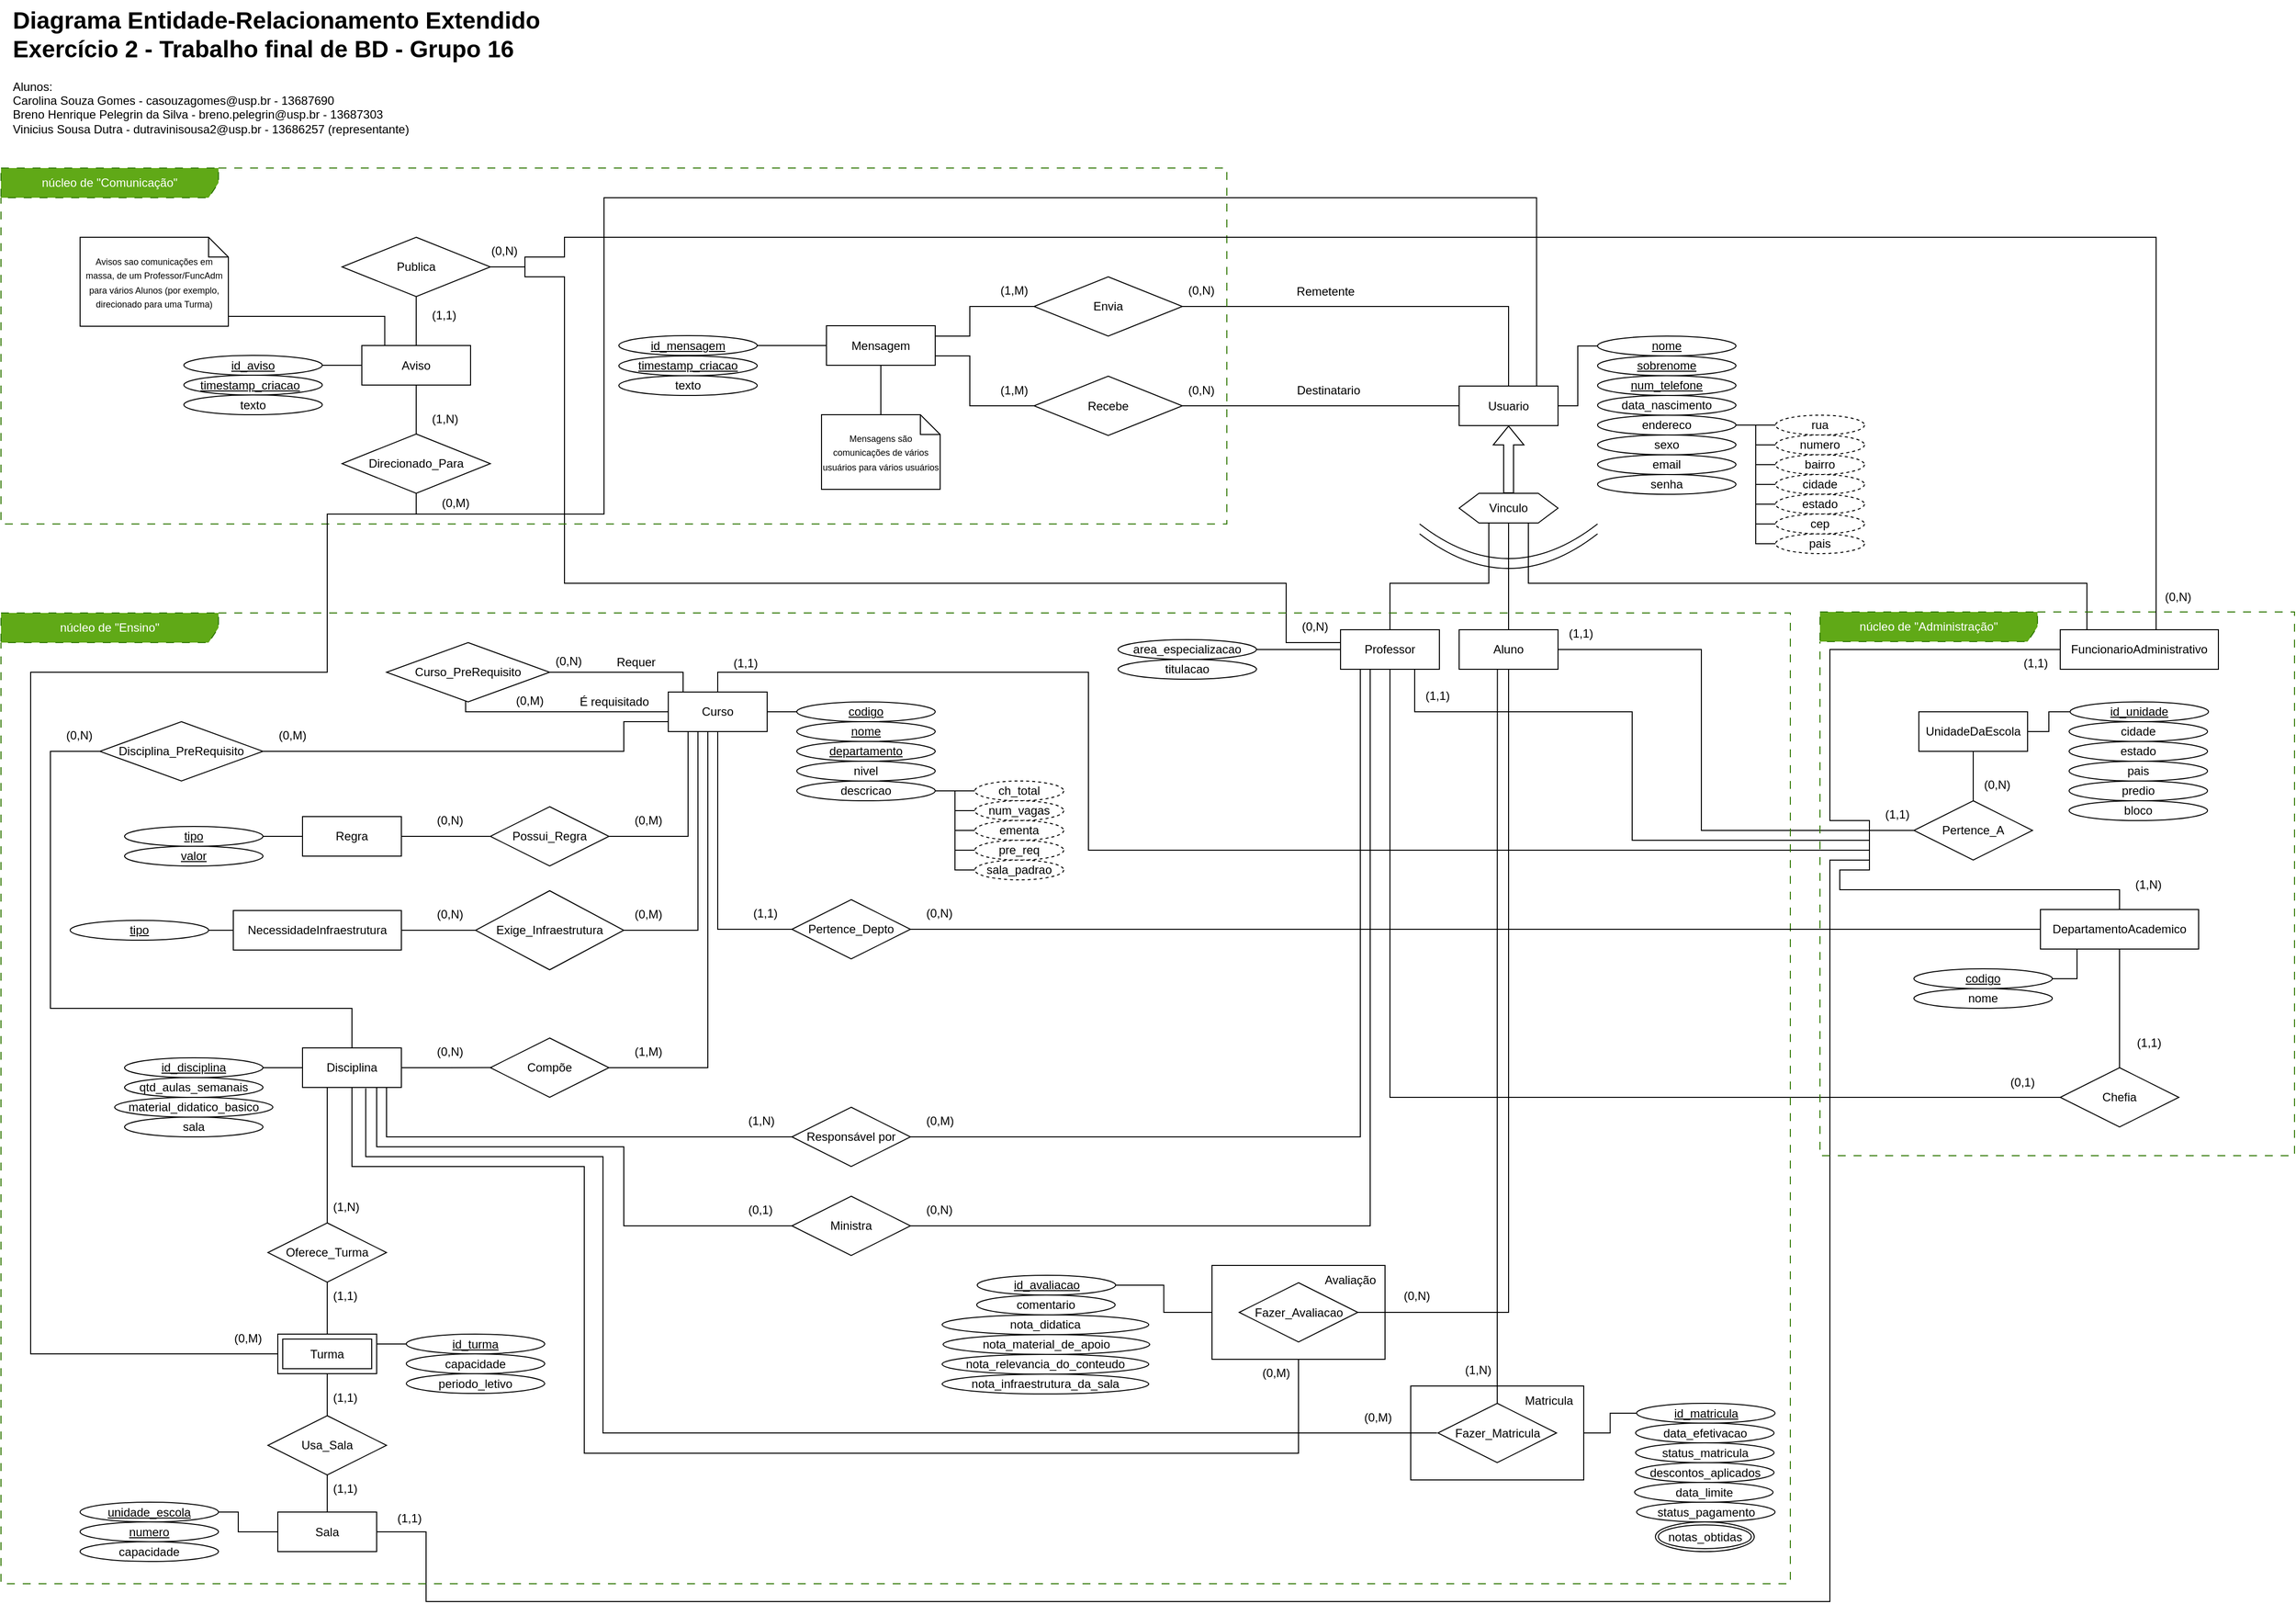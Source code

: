 <mxfile version="27.1.6">
  <diagram name="Page-1" id="1NL9JvZOaKrVuy5FJjdy">
    <mxGraphModel dx="3762" dy="777" grid="1" gridSize="10" guides="1" tooltips="1" connect="1" arrows="1" fold="1" page="1" pageScale="1" pageWidth="2336" pageHeight="1654" math="0" shadow="0">
      <root>
        <mxCell id="0" />
        <mxCell id="1" parent="0" />
        <mxCell id="bg-_2D3cFA2caQBbmgo0-146" style="edgeStyle=orthogonalEdgeStyle;rounded=0;orthogonalLoop=1;jettySize=auto;html=1;entryX=0;entryY=0.5;entryDx=0;entryDy=0;strokeColor=default;endArrow=none;startFill=0;" parent="1" source="bg-_2D3cFA2caQBbmgo0-147" target="bg-_2D3cFA2caQBbmgo0-155" edge="1">
          <mxGeometry relative="1" as="geometry">
            <Array as="points">
              <mxPoint x="-735" y="420" />
              <mxPoint x="-735" y="360" />
            </Array>
          </mxGeometry>
        </mxCell>
        <mxCell id="QH4jCzWpnXpRv80M0h5O-14" style="edgeStyle=orthogonalEdgeStyle;rounded=0;orthogonalLoop=1;jettySize=auto;html=1;entryX=1;entryY=0.5;entryDx=0;entryDy=0;endArrow=none;startFill=0;" parent="1" source="bg-_2D3cFA2caQBbmgo0-147" target="QH4jCzWpnXpRv80M0h5O-13" edge="1">
          <mxGeometry relative="1" as="geometry">
            <Array as="points">
              <mxPoint x="-805" y="320" />
            </Array>
          </mxGeometry>
        </mxCell>
        <mxCell id="bg-_2D3cFA2caQBbmgo0-147" value="Usuario" style="whiteSpace=wrap;html=1;align=center;" parent="1" vertex="1">
          <mxGeometry x="-855" y="400.5" width="100" height="40" as="geometry" />
        </mxCell>
        <mxCell id="bg-_2D3cFA2caQBbmgo0-148" style="edgeStyle=orthogonalEdgeStyle;rounded=0;orthogonalLoop=1;jettySize=auto;html=1;entryX=1;entryY=0.5;entryDx=0;entryDy=0;endArrow=none;startFill=0;" parent="1" source="bg-_2D3cFA2caQBbmgo0-149" target="QH4jCzWpnXpRv80M0h5O-92" edge="1">
          <mxGeometry relative="1" as="geometry" />
        </mxCell>
        <mxCell id="QH4jCzWpnXpRv80M0h5O-2" style="edgeStyle=orthogonalEdgeStyle;rounded=0;orthogonalLoop=1;jettySize=auto;html=1;entryX=0.5;entryY=0;entryDx=0;entryDy=0;endArrow=none;startFill=0;" parent="1" source="bg-_2D3cFA2caQBbmgo0-149" target="QH4jCzWpnXpRv80M0h5O-1" edge="1">
          <mxGeometry relative="1" as="geometry">
            <Array as="points">
              <mxPoint x="-2000" y="1140" />
              <mxPoint x="-2000" y="1140" />
            </Array>
          </mxGeometry>
        </mxCell>
        <mxCell id="QH4jCzWpnXpRv80M0h5O-18" style="edgeStyle=orthogonalEdgeStyle;rounded=0;orthogonalLoop=1;jettySize=auto;html=1;entryX=0.5;entryY=1;entryDx=0;entryDy=0;" parent="1" source="bg-_2D3cFA2caQBbmgo0-149" target="bg-_2D3cFA2caQBbmgo0-284" edge="1">
          <mxGeometry relative="1" as="geometry">
            <Array as="points">
              <mxPoint x="-1975" y="1190" />
              <mxPoint x="-1740" y="1190" />
              <mxPoint x="-1740" y="1480" />
              <mxPoint x="-1018" y="1480" />
            </Array>
          </mxGeometry>
        </mxCell>
        <mxCell id="bg-_2D3cFA2caQBbmgo0-149" value="Disciplina" style="whiteSpace=wrap;html=1;align=center;" parent="1" vertex="1">
          <mxGeometry x="-2025" y="1070" width="100" height="40" as="geometry" />
        </mxCell>
        <mxCell id="bg-_2D3cFA2caQBbmgo0-150" style="edgeStyle=orthogonalEdgeStyle;rounded=0;orthogonalLoop=1;jettySize=auto;html=1;entryX=0;entryY=0.5;entryDx=0;entryDy=0;endArrow=none;startFill=0;" parent="1" source="bg-_2D3cFA2caQBbmgo0-154" target="bg-_2D3cFA2caQBbmgo0-210" edge="1">
          <mxGeometry relative="1" as="geometry" />
        </mxCell>
        <mxCell id="bg-_2D3cFA2caQBbmgo0-151" style="edgeStyle=orthogonalEdgeStyle;rounded=0;orthogonalLoop=1;jettySize=auto;html=1;entryX=1;entryY=0.5;entryDx=0;entryDy=0;endArrow=none;startFill=0;" parent="1" source="bg-_2D3cFA2caQBbmgo0-154" target="bg-_2D3cFA2caQBbmgo0-254" edge="1">
          <mxGeometry relative="1" as="geometry">
            <Array as="points">
              <mxPoint x="-1635" y="856" />
            </Array>
          </mxGeometry>
        </mxCell>
        <mxCell id="bg-_2D3cFA2caQBbmgo0-152" style="edgeStyle=orthogonalEdgeStyle;rounded=0;orthogonalLoop=1;jettySize=auto;html=1;entryX=1;entryY=0.5;entryDx=0;entryDy=0;exitX=0.31;exitY=0.943;exitDx=0;exitDy=0;exitPerimeter=0;endArrow=none;startFill=0;" parent="1" source="bg-_2D3cFA2caQBbmgo0-154" target="bg-_2D3cFA2caQBbmgo0-256" edge="1">
          <mxGeometry relative="1" as="geometry">
            <mxPoint x="-1610" y="750.0" as="sourcePoint" />
            <mxPoint x="-1655" y="1070" as="targetPoint" />
            <Array as="points">
              <mxPoint x="-1624" y="750" />
              <mxPoint x="-1625" y="750" />
              <mxPoint x="-1625" y="951" />
            </Array>
          </mxGeometry>
        </mxCell>
        <mxCell id="bg-_2D3cFA2caQBbmgo0-153" style="edgeStyle=orthogonalEdgeStyle;rounded=0;orthogonalLoop=1;jettySize=auto;html=1;entryX=1;entryY=0.5;entryDx=0;entryDy=0;endArrow=none;startFill=0;" parent="1" source="bg-_2D3cFA2caQBbmgo0-154" target="bg-_2D3cFA2caQBbmgo0-257" edge="1">
          <mxGeometry relative="1" as="geometry">
            <mxPoint x="-1605" y="1120" as="targetPoint" />
            <Array as="points">
              <mxPoint x="-1615" y="1090" />
            </Array>
          </mxGeometry>
        </mxCell>
        <mxCell id="QH4jCzWpnXpRv80M0h5O-7" style="edgeStyle=orthogonalEdgeStyle;rounded=0;orthogonalLoop=1;jettySize=auto;html=1;entryX=0;entryY=0.5;entryDx=0;entryDy=0;endArrow=none;startFill=0;" parent="1" source="bg-_2D3cFA2caQBbmgo0-154" target="QH4jCzWpnXpRv80M0h5O-5" edge="1">
          <mxGeometry relative="1" as="geometry">
            <Array as="points">
              <mxPoint x="-1605" y="950" />
            </Array>
          </mxGeometry>
        </mxCell>
        <mxCell id="QH4jCzWpnXpRv80M0h5O-67" style="edgeStyle=orthogonalEdgeStyle;rounded=0;orthogonalLoop=1;jettySize=auto;html=1;entryX=0;entryY=0.5;entryDx=0;entryDy=0;endArrow=none;startFill=0;" parent="1" source="bg-_2D3cFA2caQBbmgo0-154" target="QH4jCzWpnXpRv80M0h5O-59" edge="1">
          <mxGeometry relative="1" as="geometry">
            <Array as="points">
              <mxPoint x="-1605" y="690" />
              <mxPoint x="-1230" y="690" />
              <mxPoint x="-1230" y="870" />
              <mxPoint x="-440" y="870" />
              <mxPoint x="-440" y="850" />
            </Array>
          </mxGeometry>
        </mxCell>
        <mxCell id="QH4jCzWpnXpRv80M0h5O-101" style="edgeStyle=orthogonalEdgeStyle;rounded=0;orthogonalLoop=1;jettySize=auto;html=1;endArrow=none;startFill=0;entryX=1;entryY=0.5;entryDx=0;entryDy=0;" parent="1" source="bg-_2D3cFA2caQBbmgo0-154" target="QH4jCzWpnXpRv80M0h5O-11" edge="1">
          <mxGeometry relative="1" as="geometry">
            <Array as="points">
              <mxPoint x="-1640" y="690" />
            </Array>
          </mxGeometry>
        </mxCell>
        <mxCell id="bg-_2D3cFA2caQBbmgo0-154" value="Curso" style="whiteSpace=wrap;html=1;align=center;" parent="1" vertex="1">
          <mxGeometry x="-1655" y="710" width="100" height="40" as="geometry" />
        </mxCell>
        <mxCell id="bg-_2D3cFA2caQBbmgo0-155" value="nome" style="ellipse;whiteSpace=wrap;html=1;align=center;fontStyle=4;" parent="1" vertex="1">
          <mxGeometry x="-715" y="350" width="140" height="20" as="geometry" />
        </mxCell>
        <mxCell id="bg-_2D3cFA2caQBbmgo0-156" value="sobrenome" style="ellipse;whiteSpace=wrap;html=1;align=center;fontStyle=4;" parent="1" vertex="1">
          <mxGeometry x="-715" y="370" width="140" height="20" as="geometry" />
        </mxCell>
        <mxCell id="bg-_2D3cFA2caQBbmgo0-157" value="num_telefone" style="ellipse;whiteSpace=wrap;html=1;align=center;fontStyle=4;" parent="1" vertex="1">
          <mxGeometry x="-715" y="390" width="140" height="20" as="geometry" />
        </mxCell>
        <mxCell id="bg-_2D3cFA2caQBbmgo0-158" value="data_nascimento" style="ellipse;whiteSpace=wrap;html=1;align=center;" parent="1" vertex="1">
          <mxGeometry x="-715" y="410" width="140" height="20" as="geometry" />
        </mxCell>
        <mxCell id="bg-_2D3cFA2caQBbmgo0-159" style="edgeStyle=orthogonalEdgeStyle;rounded=0;orthogonalLoop=1;jettySize=auto;html=1;entryX=0;entryY=0.5;entryDx=0;entryDy=0;endArrow=none;startFill=0;" parent="1" source="bg-_2D3cFA2caQBbmgo0-166" target="bg-_2D3cFA2caQBbmgo0-170" edge="1">
          <mxGeometry relative="1" as="geometry" />
        </mxCell>
        <mxCell id="bg-_2D3cFA2caQBbmgo0-160" style="edgeStyle=orthogonalEdgeStyle;rounded=0;orthogonalLoop=1;jettySize=auto;html=1;entryX=0;entryY=0.5;entryDx=0;entryDy=0;endArrow=none;startFill=0;" parent="1" source="bg-_2D3cFA2caQBbmgo0-166" target="bg-_2D3cFA2caQBbmgo0-171" edge="1">
          <mxGeometry relative="1" as="geometry" />
        </mxCell>
        <mxCell id="bg-_2D3cFA2caQBbmgo0-161" style="edgeStyle=orthogonalEdgeStyle;rounded=0;orthogonalLoop=1;jettySize=auto;html=1;entryX=0;entryY=0.5;entryDx=0;entryDy=0;endArrow=none;startFill=0;" parent="1" source="bg-_2D3cFA2caQBbmgo0-166" target="bg-_2D3cFA2caQBbmgo0-172" edge="1">
          <mxGeometry relative="1" as="geometry" />
        </mxCell>
        <mxCell id="bg-_2D3cFA2caQBbmgo0-162" style="edgeStyle=orthogonalEdgeStyle;rounded=0;orthogonalLoop=1;jettySize=auto;html=1;entryX=0;entryY=0.5;entryDx=0;entryDy=0;endArrow=none;startFill=0;" parent="1" source="bg-_2D3cFA2caQBbmgo0-166" target="bg-_2D3cFA2caQBbmgo0-173" edge="1">
          <mxGeometry relative="1" as="geometry" />
        </mxCell>
        <mxCell id="bg-_2D3cFA2caQBbmgo0-163" style="edgeStyle=orthogonalEdgeStyle;rounded=0;orthogonalLoop=1;jettySize=auto;html=1;entryX=0;entryY=0.5;entryDx=0;entryDy=0;endArrow=none;startFill=0;" parent="1" source="bg-_2D3cFA2caQBbmgo0-166" target="bg-_2D3cFA2caQBbmgo0-174" edge="1">
          <mxGeometry relative="1" as="geometry" />
        </mxCell>
        <mxCell id="bg-_2D3cFA2caQBbmgo0-164" style="edgeStyle=orthogonalEdgeStyle;rounded=0;orthogonalLoop=1;jettySize=auto;html=1;entryX=0;entryY=0.5;entryDx=0;entryDy=0;endArrow=none;startFill=0;" parent="1" source="bg-_2D3cFA2caQBbmgo0-166" target="bg-_2D3cFA2caQBbmgo0-176" edge="1">
          <mxGeometry relative="1" as="geometry" />
        </mxCell>
        <mxCell id="bg-_2D3cFA2caQBbmgo0-165" style="edgeStyle=orthogonalEdgeStyle;rounded=0;orthogonalLoop=1;jettySize=auto;html=1;entryX=0;entryY=0.5;entryDx=0;entryDy=0;endArrow=none;startFill=0;" parent="1" source="bg-_2D3cFA2caQBbmgo0-166" target="bg-_2D3cFA2caQBbmgo0-175" edge="1">
          <mxGeometry relative="1" as="geometry" />
        </mxCell>
        <mxCell id="bg-_2D3cFA2caQBbmgo0-166" value="endereco" style="ellipse;whiteSpace=wrap;html=1;align=center;" parent="1" vertex="1">
          <mxGeometry x="-715" y="430" width="140" height="20" as="geometry" />
        </mxCell>
        <mxCell id="bg-_2D3cFA2caQBbmgo0-167" value="sexo" style="ellipse;whiteSpace=wrap;html=1;align=center;" parent="1" vertex="1">
          <mxGeometry x="-715" y="450" width="140" height="20" as="geometry" />
        </mxCell>
        <mxCell id="bg-_2D3cFA2caQBbmgo0-168" value="email" style="ellipse;whiteSpace=wrap;html=1;align=center;" parent="1" vertex="1">
          <mxGeometry x="-715" y="470" width="140" height="20" as="geometry" />
        </mxCell>
        <mxCell id="bg-_2D3cFA2caQBbmgo0-169" value="senha" style="ellipse;whiteSpace=wrap;html=1;align=center;" parent="1" vertex="1">
          <mxGeometry x="-715" y="490" width="140" height="20" as="geometry" />
        </mxCell>
        <mxCell id="bg-_2D3cFA2caQBbmgo0-170" value="rua" style="ellipse;whiteSpace=wrap;html=1;align=center;dashed=1;" parent="1" vertex="1">
          <mxGeometry x="-535" y="430" width="90" height="20" as="geometry" />
        </mxCell>
        <mxCell id="bg-_2D3cFA2caQBbmgo0-171" value="numero" style="ellipse;whiteSpace=wrap;html=1;align=center;dashed=1;" parent="1" vertex="1">
          <mxGeometry x="-535" y="450" width="90" height="20" as="geometry" />
        </mxCell>
        <mxCell id="bg-_2D3cFA2caQBbmgo0-172" value="bairro" style="ellipse;whiteSpace=wrap;html=1;align=center;dashed=1;" parent="1" vertex="1">
          <mxGeometry x="-535" y="470" width="90" height="20" as="geometry" />
        </mxCell>
        <mxCell id="bg-_2D3cFA2caQBbmgo0-173" value="cidade" style="ellipse;whiteSpace=wrap;html=1;align=center;dashed=1;" parent="1" vertex="1">
          <mxGeometry x="-535" y="490" width="90" height="20" as="geometry" />
        </mxCell>
        <mxCell id="bg-_2D3cFA2caQBbmgo0-174" value="estado" style="ellipse;whiteSpace=wrap;html=1;align=center;dashed=1;" parent="1" vertex="1">
          <mxGeometry x="-535" y="510" width="90" height="20" as="geometry" />
        </mxCell>
        <mxCell id="bg-_2D3cFA2caQBbmgo0-175" value="pais" style="ellipse;whiteSpace=wrap;html=1;align=center;dashed=1;" parent="1" vertex="1">
          <mxGeometry x="-535" y="550" width="90" height="20" as="geometry" />
        </mxCell>
        <mxCell id="bg-_2D3cFA2caQBbmgo0-176" value="cep" style="ellipse;whiteSpace=wrap;html=1;align=center;dashed=1;" parent="1" vertex="1">
          <mxGeometry x="-535" y="530" width="90" height="20" as="geometry" />
        </mxCell>
        <mxCell id="bg-_2D3cFA2caQBbmgo0-177" style="edgeStyle=orthogonalEdgeStyle;rounded=0;orthogonalLoop=1;jettySize=auto;html=1;exitX=0;exitY=0.5;exitDx=0;exitDy=0;entryX=1;entryY=0.5;entryDx=0;entryDy=0;endArrow=none;startFill=0;" parent="1" source="bg-_2D3cFA2caQBbmgo0-180" target="bg-_2D3cFA2caQBbmgo0-190" edge="1">
          <mxGeometry relative="1" as="geometry" />
        </mxCell>
        <mxCell id="bg-_2D3cFA2caQBbmgo0-178" style="edgeStyle=orthogonalEdgeStyle;rounded=0;orthogonalLoop=1;jettySize=auto;html=1;entryX=1;entryY=0.5;entryDx=0;entryDy=0;endArrow=none;startFill=0;" parent="1" source="bg-_2D3cFA2caQBbmgo0-180" target="bg-_2D3cFA2caQBbmgo0-259" edge="1">
          <mxGeometry relative="1" as="geometry">
            <Array as="points">
              <mxPoint x="-955" y="1160" />
            </Array>
          </mxGeometry>
        </mxCell>
        <mxCell id="bg-_2D3cFA2caQBbmgo0-179" style="edgeStyle=orthogonalEdgeStyle;rounded=0;orthogonalLoop=1;jettySize=auto;html=1;endArrow=none;startFill=0;entryX=0;entryY=0.5;entryDx=0;entryDy=0;exitX=0.5;exitY=1;exitDx=0;exitDy=0;" parent="1" source="bg-_2D3cFA2caQBbmgo0-180" target="bg-_2D3cFA2caQBbmgo0-271" edge="1">
          <mxGeometry relative="1" as="geometry">
            <mxPoint x="-925" y="710" as="sourcePoint" />
            <mxPoint x="-117" y="1160" as="targetPoint" />
            <Array as="points">
              <mxPoint x="-925" y="1120" />
            </Array>
          </mxGeometry>
        </mxCell>
        <mxCell id="QH4jCzWpnXpRv80M0h5O-50" style="edgeStyle=orthogonalEdgeStyle;rounded=0;orthogonalLoop=1;jettySize=auto;html=1;entryX=1;entryY=0.5;entryDx=0;entryDy=0;endArrow=none;startFill=0;" parent="1" source="bg-_2D3cFA2caQBbmgo0-180" target="QH4jCzWpnXpRv80M0h5O-45" edge="1">
          <mxGeometry relative="1" as="geometry">
            <Array as="points">
              <mxPoint x="-1030" y="660" />
              <mxPoint x="-1030" y="600" />
              <mxPoint x="-1760" y="600" />
              <mxPoint x="-1760" y="290" />
              <mxPoint x="-1800" y="290" />
              <mxPoint x="-1800" y="280" />
            </Array>
          </mxGeometry>
        </mxCell>
        <mxCell id="QH4jCzWpnXpRv80M0h5O-65" style="edgeStyle=orthogonalEdgeStyle;rounded=0;orthogonalLoop=1;jettySize=auto;html=1;entryX=0;entryY=0.5;entryDx=0;entryDy=0;endArrow=none;startFill=0;" parent="1" source="bg-_2D3cFA2caQBbmgo0-180" target="QH4jCzWpnXpRv80M0h5O-59" edge="1">
          <mxGeometry relative="1" as="geometry">
            <Array as="points">
              <mxPoint x="-900" y="730" />
              <mxPoint x="-680" y="730" />
              <mxPoint x="-680" y="860" />
              <mxPoint x="-440" y="860" />
              <mxPoint x="-440" y="850" />
            </Array>
          </mxGeometry>
        </mxCell>
        <mxCell id="bg-_2D3cFA2caQBbmgo0-180" value="Professor" style="whiteSpace=wrap;html=1;align=center;" parent="1" vertex="1">
          <mxGeometry x="-975" y="647" width="100" height="40" as="geometry" />
        </mxCell>
        <mxCell id="QH4jCzWpnXpRv80M0h5O-62" style="edgeStyle=orthogonalEdgeStyle;rounded=0;orthogonalLoop=1;jettySize=auto;html=1;entryX=0;entryY=0.5;entryDx=0;entryDy=0;endArrow=none;startFill=0;" parent="1" source="bg-_2D3cFA2caQBbmgo0-181" target="QH4jCzWpnXpRv80M0h5O-59" edge="1">
          <mxGeometry relative="1" as="geometry">
            <Array as="points">
              <mxPoint x="-610" y="667" />
              <mxPoint x="-610" y="850" />
            </Array>
          </mxGeometry>
        </mxCell>
        <mxCell id="bg-_2D3cFA2caQBbmgo0-181" value="Aluno" style="whiteSpace=wrap;html=1;align=center;" parent="1" vertex="1">
          <mxGeometry x="-855" y="647" width="100" height="40" as="geometry" />
        </mxCell>
        <mxCell id="QH4jCzWpnXpRv80M0h5O-66" style="edgeStyle=orthogonalEdgeStyle;rounded=0;orthogonalLoop=1;jettySize=auto;html=1;entryX=0;entryY=0.5;entryDx=0;entryDy=0;endArrow=none;startFill=0;" parent="1" source="bg-_2D3cFA2caQBbmgo0-182" target="QH4jCzWpnXpRv80M0h5O-59" edge="1">
          <mxGeometry relative="1" as="geometry">
            <Array as="points">
              <mxPoint x="-480" y="667" />
              <mxPoint x="-480" y="840" />
              <mxPoint x="-440" y="840" />
              <mxPoint x="-440" y="850" />
            </Array>
          </mxGeometry>
        </mxCell>
        <mxCell id="bg-_2D3cFA2caQBbmgo0-182" value="FuncionarioAdministrativo" style="whiteSpace=wrap;html=1;align=center;" parent="1" vertex="1">
          <mxGeometry x="-247" y="647" width="160" height="40" as="geometry" />
        </mxCell>
        <mxCell id="bg-_2D3cFA2caQBbmgo0-183" style="edgeStyle=orthogonalEdgeStyle;rounded=0;orthogonalLoop=1;jettySize=auto;html=1;entryX=0.5;entryY=0;entryDx=0;entryDy=0;endArrow=none;startFill=0;" parent="1" source="bg-_2D3cFA2caQBbmgo0-187" target="bg-_2D3cFA2caQBbmgo0-180" edge="1">
          <mxGeometry relative="1" as="geometry">
            <Array as="points">
              <mxPoint x="-825" y="600" />
              <mxPoint x="-925" y="600" />
            </Array>
          </mxGeometry>
        </mxCell>
        <mxCell id="bg-_2D3cFA2caQBbmgo0-184" style="edgeStyle=orthogonalEdgeStyle;rounded=0;orthogonalLoop=1;jettySize=auto;html=1;entryX=0.5;entryY=0;entryDx=0;entryDy=0;endArrow=none;startFill=0;" parent="1" source="bg-_2D3cFA2caQBbmgo0-187" target="bg-_2D3cFA2caQBbmgo0-181" edge="1">
          <mxGeometry relative="1" as="geometry" />
        </mxCell>
        <mxCell id="bg-_2D3cFA2caQBbmgo0-185" style="edgeStyle=orthogonalEdgeStyle;rounded=0;orthogonalLoop=1;jettySize=auto;html=1;endArrow=none;startFill=0;" parent="1" source="bg-_2D3cFA2caQBbmgo0-187" edge="1">
          <mxGeometry relative="1" as="geometry">
            <Array as="points">
              <mxPoint x="-785" y="600" />
              <mxPoint x="-220" y="600" />
              <mxPoint x="-220" y="647" />
            </Array>
            <mxPoint x="-220" y="647" as="targetPoint" />
          </mxGeometry>
        </mxCell>
        <mxCell id="bg-_2D3cFA2caQBbmgo0-186" style="edgeStyle=orthogonalEdgeStyle;rounded=0;orthogonalLoop=1;jettySize=auto;html=1;entryX=0.5;entryY=1;entryDx=0;entryDy=0;shape=flexArrow;startArrow=none;startFill=0;endArrow=block;" parent="1" source="bg-_2D3cFA2caQBbmgo0-187" target="bg-_2D3cFA2caQBbmgo0-147" edge="1">
          <mxGeometry relative="1" as="geometry" />
        </mxCell>
        <mxCell id="bg-_2D3cFA2caQBbmgo0-187" value="Vinculo" style="shape=hexagon;perimeter=hexagonPerimeter2;whiteSpace=wrap;html=1;fixedSize=1;" parent="1" vertex="1">
          <mxGeometry x="-855" y="509" width="100" height="30" as="geometry" />
        </mxCell>
        <mxCell id="bg-_2D3cFA2caQBbmgo0-190" value="area_especializacao" style="ellipse;whiteSpace=wrap;html=1;align=center;" parent="1" vertex="1">
          <mxGeometry x="-1200" y="657" width="140" height="20" as="geometry" />
        </mxCell>
        <mxCell id="bg-_2D3cFA2caQBbmgo0-191" value="titulacao" style="ellipse;whiteSpace=wrap;html=1;align=center;" parent="1" vertex="1">
          <mxGeometry x="-1200" y="677" width="140" height="20" as="geometry" />
        </mxCell>
        <mxCell id="bg-_2D3cFA2caQBbmgo0-192" value="" style="edgeStyle=orthogonalEdgeStyle;rounded=0;orthogonalLoop=1;jettySize=auto;html=1;" parent="1" source="bg-_2D3cFA2caQBbmgo0-193" edge="1">
          <mxGeometry relative="1" as="geometry">
            <mxPoint x="-325" y="1030" as="targetPoint" />
            <Array as="points">
              <mxPoint x="-230" y="1000" />
              <mxPoint x="-325" y="1000" />
            </Array>
          </mxGeometry>
        </mxCell>
        <mxCell id="bg-_2D3cFA2caQBbmgo0-193" value="DepartamentoAcademico" style="whiteSpace=wrap;html=1;align=center;" parent="1" vertex="1">
          <mxGeometry x="-267" y="930" width="160" height="40" as="geometry" />
        </mxCell>
        <mxCell id="bg-_2D3cFA2caQBbmgo0-194" value="nome" style="ellipse;whiteSpace=wrap;html=1;align=center;" parent="1" vertex="1">
          <mxGeometry x="-395" y="1010" width="140" height="20" as="geometry" />
        </mxCell>
        <mxCell id="bg-_2D3cFA2caQBbmgo0-195" value="codigo" style="ellipse;whiteSpace=wrap;html=1;align=center;fontStyle=4;" parent="1" vertex="1">
          <mxGeometry x="-395" y="990" width="140" height="20" as="geometry" />
        </mxCell>
        <mxCell id="bg-_2D3cFA2caQBbmgo0-197" style="edgeStyle=orthogonalEdgeStyle;rounded=0;orthogonalLoop=1;jettySize=auto;html=1;entryX=0;entryY=0.5;entryDx=0;entryDy=0;endArrow=none;startFill=0;" parent="1" source="bg-_2D3cFA2caQBbmgo0-198" target="QH4jCzWpnXpRv80M0h5O-91" edge="1">
          <mxGeometry relative="1" as="geometry" />
        </mxCell>
        <mxCell id="bg-_2D3cFA2caQBbmgo0-198" value="UnidadeDaEscola" style="whiteSpace=wrap;html=1;align=center;" parent="1" vertex="1">
          <mxGeometry x="-390" y="730" width="110" height="40" as="geometry" />
        </mxCell>
        <mxCell id="bg-_2D3cFA2caQBbmgo0-199" value="cidade" style="ellipse;whiteSpace=wrap;html=1;align=center;" parent="1" vertex="1">
          <mxGeometry x="-238" y="740" width="140" height="20" as="geometry" />
        </mxCell>
        <mxCell id="bg-_2D3cFA2caQBbmgo0-200" value="estado" style="ellipse;whiteSpace=wrap;html=1;align=center;" parent="1" vertex="1">
          <mxGeometry x="-238" y="760" width="140" height="20" as="geometry" />
        </mxCell>
        <mxCell id="bg-_2D3cFA2caQBbmgo0-201" value="pais" style="ellipse;whiteSpace=wrap;html=1;align=center;" parent="1" vertex="1">
          <mxGeometry x="-238" y="780" width="140" height="20" as="geometry" />
        </mxCell>
        <mxCell id="bg-_2D3cFA2caQBbmgo0-202" value="predio" style="ellipse;whiteSpace=wrap;html=1;align=center;" parent="1" vertex="1">
          <mxGeometry x="-238" y="800" width="140" height="20" as="geometry" />
        </mxCell>
        <mxCell id="bg-_2D3cFA2caQBbmgo0-203" value="bloco" style="ellipse;whiteSpace=wrap;html=1;align=center;" parent="1" vertex="1">
          <mxGeometry x="-238" y="820" width="140" height="20" as="geometry" />
        </mxCell>
        <mxCell id="bg-_2D3cFA2caQBbmgo0-204" style="edgeStyle=orthogonalEdgeStyle;rounded=0;orthogonalLoop=1;jettySize=auto;html=1;entryX=1;entryY=0.5;entryDx=0;entryDy=0;endArrow=none;startFill=0;" parent="1" source="bg-_2D3cFA2caQBbmgo0-205" edge="1">
          <mxGeometry relative="1" as="geometry">
            <mxPoint x="-1570" y="359.5" as="targetPoint" />
          </mxGeometry>
        </mxCell>
        <mxCell id="QH4jCzWpnXpRv80M0h5O-87" style="edgeStyle=orthogonalEdgeStyle;rounded=0;orthogonalLoop=1;jettySize=auto;html=1;entryX=0;entryY=0.5;entryDx=0;entryDy=0;endArrow=none;startFill=0;" parent="1" source="bg-_2D3cFA2caQBbmgo0-205" target="QH4jCzWpnXpRv80M0h5O-86" edge="1">
          <mxGeometry relative="1" as="geometry">
            <Array as="points">
              <mxPoint x="-1350" y="370" />
              <mxPoint x="-1350" y="421" />
            </Array>
          </mxGeometry>
        </mxCell>
        <mxCell id="bg-_2D3cFA2caQBbmgo0-205" value="Mensagem" style="whiteSpace=wrap;html=1;align=center;" parent="1" vertex="1">
          <mxGeometry x="-1495" y="339.5" width="110" height="40" as="geometry" />
        </mxCell>
        <mxCell id="bg-_2D3cFA2caQBbmgo0-206" value="&lt;u&gt;timestamp_criacao&lt;/u&gt;" style="ellipse;whiteSpace=wrap;html=1;align=center;" parent="1" vertex="1">
          <mxGeometry x="-1705" y="370" width="140" height="20" as="geometry" />
        </mxCell>
        <mxCell id="bg-_2D3cFA2caQBbmgo0-208" value="texto" style="ellipse;whiteSpace=wrap;html=1;align=center;" parent="1" vertex="1">
          <mxGeometry x="-1705" y="390" width="140" height="20" as="geometry" />
        </mxCell>
        <mxCell id="bg-_2D3cFA2caQBbmgo0-209" value="&lt;u&gt;nome&lt;/u&gt;" style="ellipse;whiteSpace=wrap;html=1;align=center;" parent="1" vertex="1">
          <mxGeometry x="-1525" y="740" width="140" height="20" as="geometry" />
        </mxCell>
        <mxCell id="bg-_2D3cFA2caQBbmgo0-210" value="codigo" style="ellipse;whiteSpace=wrap;html=1;align=center;fontStyle=4;" parent="1" vertex="1">
          <mxGeometry x="-1525" y="720" width="140" height="20" as="geometry" />
        </mxCell>
        <mxCell id="bg-_2D3cFA2caQBbmgo0-211" value="&lt;u&gt;departamento&lt;/u&gt;" style="ellipse;whiteSpace=wrap;html=1;align=center;" parent="1" vertex="1">
          <mxGeometry x="-1525" y="760" width="140" height="20" as="geometry" />
        </mxCell>
        <mxCell id="bg-_2D3cFA2caQBbmgo0-212" value="nivel" style="ellipse;whiteSpace=wrap;html=1;align=center;" parent="1" vertex="1">
          <mxGeometry x="-1525" y="780" width="140" height="20" as="geometry" />
        </mxCell>
        <mxCell id="bg-_2D3cFA2caQBbmgo0-213" style="edgeStyle=orthogonalEdgeStyle;rounded=0;orthogonalLoop=1;jettySize=auto;html=1;entryX=0;entryY=0.5;entryDx=0;entryDy=0;endArrow=none;startFill=0;" parent="1" source="bg-_2D3cFA2caQBbmgo0-218" target="bg-_2D3cFA2caQBbmgo0-219" edge="1">
          <mxGeometry relative="1" as="geometry" />
        </mxCell>
        <mxCell id="bg-_2D3cFA2caQBbmgo0-214" style="edgeStyle=orthogonalEdgeStyle;rounded=0;orthogonalLoop=1;jettySize=auto;html=1;entryX=0;entryY=0.5;entryDx=0;entryDy=0;endArrow=none;startFill=0;" parent="1" source="bg-_2D3cFA2caQBbmgo0-218" target="bg-_2D3cFA2caQBbmgo0-220" edge="1">
          <mxGeometry relative="1" as="geometry" />
        </mxCell>
        <mxCell id="bg-_2D3cFA2caQBbmgo0-215" style="edgeStyle=orthogonalEdgeStyle;rounded=0;orthogonalLoop=1;jettySize=auto;html=1;entryX=0;entryY=0.5;entryDx=0;entryDy=0;endArrow=none;startFill=0;" parent="1" source="bg-_2D3cFA2caQBbmgo0-218" target="bg-_2D3cFA2caQBbmgo0-221" edge="1">
          <mxGeometry relative="1" as="geometry" />
        </mxCell>
        <mxCell id="bg-_2D3cFA2caQBbmgo0-216" style="edgeStyle=orthogonalEdgeStyle;rounded=0;orthogonalLoop=1;jettySize=auto;html=1;entryX=0;entryY=0.5;entryDx=0;entryDy=0;endArrow=none;startFill=0;" parent="1" source="bg-_2D3cFA2caQBbmgo0-218" target="bg-_2D3cFA2caQBbmgo0-222" edge="1">
          <mxGeometry relative="1" as="geometry" />
        </mxCell>
        <mxCell id="bg-_2D3cFA2caQBbmgo0-217" style="edgeStyle=orthogonalEdgeStyle;rounded=0;orthogonalLoop=1;jettySize=auto;html=1;entryX=0;entryY=0.5;entryDx=0;entryDy=0;endArrow=none;startFill=0;" parent="1" source="bg-_2D3cFA2caQBbmgo0-218" target="bg-_2D3cFA2caQBbmgo0-223" edge="1">
          <mxGeometry relative="1" as="geometry" />
        </mxCell>
        <mxCell id="bg-_2D3cFA2caQBbmgo0-218" value="descricao" style="ellipse;whiteSpace=wrap;html=1;align=center;" parent="1" vertex="1">
          <mxGeometry x="-1525" y="800" width="140" height="20" as="geometry" />
        </mxCell>
        <mxCell id="bg-_2D3cFA2caQBbmgo0-219" value="ch_total" style="ellipse;whiteSpace=wrap;html=1;align=center;dashed=1;" parent="1" vertex="1">
          <mxGeometry x="-1345" y="800" width="90" height="20" as="geometry" />
        </mxCell>
        <mxCell id="bg-_2D3cFA2caQBbmgo0-220" value="num_vagas" style="ellipse;whiteSpace=wrap;html=1;align=center;dashed=1;" parent="1" vertex="1">
          <mxGeometry x="-1345" y="820" width="90" height="20" as="geometry" />
        </mxCell>
        <mxCell id="bg-_2D3cFA2caQBbmgo0-221" value="ementa" style="ellipse;whiteSpace=wrap;html=1;align=center;dashed=1;" parent="1" vertex="1">
          <mxGeometry x="-1345" y="840" width="90" height="20" as="geometry" />
        </mxCell>
        <mxCell id="bg-_2D3cFA2caQBbmgo0-222" value="pre_req" style="ellipse;whiteSpace=wrap;html=1;align=center;dashed=1;" parent="1" vertex="1">
          <mxGeometry x="-1345" y="860" width="90" height="20" as="geometry" />
        </mxCell>
        <mxCell id="bg-_2D3cFA2caQBbmgo0-223" value="sala_padrao" style="ellipse;whiteSpace=wrap;html=1;align=center;dashed=1;" parent="1" vertex="1">
          <mxGeometry x="-1345" y="880" width="90" height="20" as="geometry" />
        </mxCell>
        <mxCell id="bg-_2D3cFA2caQBbmgo0-224" value="qtd_aulas_semanais" style="ellipse;whiteSpace=wrap;html=1;align=center;" parent="1" vertex="1">
          <mxGeometry x="-2205" y="1100" width="140" height="20" as="geometry" />
        </mxCell>
        <mxCell id="bg-_2D3cFA2caQBbmgo0-225" value="material_didatico_basico" style="ellipse;whiteSpace=wrap;html=1;align=center;" parent="1" vertex="1">
          <mxGeometry x="-2215" y="1120" width="160" height="20" as="geometry" />
        </mxCell>
        <mxCell id="bg-_2D3cFA2caQBbmgo0-226" style="edgeStyle=orthogonalEdgeStyle;rounded=0;orthogonalLoop=1;jettySize=auto;html=1;entryX=1;entryY=0.5;entryDx=0;entryDy=0;endArrow=none;startFill=0;" parent="1" source="bg-_2D3cFA2caQBbmgo0-227" target="QH4jCzWpnXpRv80M0h5O-93" edge="1">
          <mxGeometry relative="1" as="geometry">
            <Array as="points">
              <mxPoint x="-2090" y="1560" />
              <mxPoint x="-2090" y="1540" />
            </Array>
          </mxGeometry>
        </mxCell>
        <mxCell id="QH4jCzWpnXpRv80M0h5O-68" style="edgeStyle=orthogonalEdgeStyle;rounded=0;orthogonalLoop=1;jettySize=auto;html=1;entryX=0;entryY=0.5;entryDx=0;entryDy=0;endArrow=none;startFill=0;" parent="1" source="bg-_2D3cFA2caQBbmgo0-227" target="QH4jCzWpnXpRv80M0h5O-59" edge="1">
          <mxGeometry relative="1" as="geometry">
            <Array as="points">
              <mxPoint x="-1900" y="1559" />
              <mxPoint x="-1900" y="1630" />
              <mxPoint x="-480" y="1630" />
              <mxPoint x="-480" y="880" />
              <mxPoint x="-440" y="880" />
              <mxPoint x="-440" y="850" />
            </Array>
          </mxGeometry>
        </mxCell>
        <mxCell id="bg-_2D3cFA2caQBbmgo0-227" value="Sala" style="whiteSpace=wrap;html=1;align=center;" parent="1" vertex="1">
          <mxGeometry x="-2050" y="1539.5" width="100" height="40" as="geometry" />
        </mxCell>
        <mxCell id="bg-_2D3cFA2caQBbmgo0-228" value="&lt;u&gt;numero&lt;/u&gt;" style="ellipse;whiteSpace=wrap;html=1;align=center;" parent="1" vertex="1">
          <mxGeometry x="-2250" y="1549.5" width="140" height="20" as="geometry" />
        </mxCell>
        <mxCell id="bg-_2D3cFA2caQBbmgo0-229" value="capacidade" style="ellipse;whiteSpace=wrap;html=1;align=center;" parent="1" vertex="1">
          <mxGeometry x="-2250" y="1569.5" width="140" height="20" as="geometry" />
        </mxCell>
        <mxCell id="bg-_2D3cFA2caQBbmgo0-230" value="sala" style="ellipse;whiteSpace=wrap;html=1;align=center;" parent="1" vertex="1">
          <mxGeometry x="-2205" y="1140" width="140" height="20" as="geometry" />
        </mxCell>
        <mxCell id="QH4jCzWpnXpRv80M0h5O-54" style="edgeStyle=orthogonalEdgeStyle;rounded=0;orthogonalLoop=1;jettySize=auto;html=1;entryX=1;entryY=0.25;entryDx=0;entryDy=0;endArrow=none;startFill=0;exitX=0;exitY=0.5;exitDx=0;exitDy=0;" parent="1" source="QH4jCzWpnXpRv80M0h5O-100" target="QH4jCzWpnXpRv80M0h5O-8" edge="1">
          <mxGeometry relative="1" as="geometry">
            <Array as="points">
              <mxPoint x="-1920" y="1370" />
            </Array>
          </mxGeometry>
        </mxCell>
        <mxCell id="bg-_2D3cFA2caQBbmgo0-234" value="capacidade" style="ellipse;whiteSpace=wrap;html=1;align=center;" parent="1" vertex="1">
          <mxGeometry x="-1920" y="1379.5" width="140" height="20" as="geometry" />
        </mxCell>
        <mxCell id="bg-_2D3cFA2caQBbmgo0-235" style="edgeStyle=orthogonalEdgeStyle;rounded=0;orthogonalLoop=1;jettySize=auto;html=1;entryX=1;entryY=0.5;entryDx=0;entryDy=0;endArrow=none;startFill=0;" parent="1" source="bg-_2D3cFA2caQBbmgo0-236" target="bg-_2D3cFA2caQBbmgo0-237" edge="1">
          <mxGeometry relative="1" as="geometry">
            <mxPoint x="-2055" y="856" as="targetPoint" />
          </mxGeometry>
        </mxCell>
        <mxCell id="bg-_2D3cFA2caQBbmgo0-236" value="Regra" style="whiteSpace=wrap;html=1;align=center;" parent="1" vertex="1">
          <mxGeometry x="-2025" y="836" width="100" height="40" as="geometry" />
        </mxCell>
        <mxCell id="bg-_2D3cFA2caQBbmgo0-237" value="&lt;u&gt;tipo&lt;/u&gt;" style="ellipse;whiteSpace=wrap;html=1;align=center;" parent="1" vertex="1">
          <mxGeometry x="-2205" y="846" width="140" height="20" as="geometry" />
        </mxCell>
        <mxCell id="bg-_2D3cFA2caQBbmgo0-238" value="&lt;u&gt;valor&lt;/u&gt;" style="ellipse;whiteSpace=wrap;html=1;align=center;" parent="1" vertex="1">
          <mxGeometry x="-2205" y="866" width="140" height="20" as="geometry" />
        </mxCell>
        <mxCell id="bg-_2D3cFA2caQBbmgo0-239" style="edgeStyle=orthogonalEdgeStyle;rounded=0;orthogonalLoop=1;jettySize=auto;html=1;entryX=1;entryY=0.5;entryDx=0;entryDy=0;endArrow=none;startFill=0;" parent="1" source="bg-_2D3cFA2caQBbmgo0-240" target="bg-_2D3cFA2caQBbmgo0-242" edge="1">
          <mxGeometry relative="1" as="geometry">
            <mxPoint x="-2125" y="951" as="targetPoint" />
          </mxGeometry>
        </mxCell>
        <mxCell id="bg-_2D3cFA2caQBbmgo0-240" value="NecessidadeInfraestrutura" style="whiteSpace=wrap;html=1;align=center;" parent="1" vertex="1">
          <mxGeometry x="-2095" y="931" width="170" height="40" as="geometry" />
        </mxCell>
        <mxCell id="bg-_2D3cFA2caQBbmgo0-241" value="" style="whiteSpace=wrap;html=1;align=left;" parent="1" vertex="1">
          <mxGeometry x="-904" y="1412" width="175" height="95" as="geometry" />
        </mxCell>
        <mxCell id="bg-_2D3cFA2caQBbmgo0-242" value="&lt;u&gt;tipo&lt;/u&gt;" style="ellipse;whiteSpace=wrap;html=1;align=center;" parent="1" vertex="1">
          <mxGeometry x="-2260" y="941" width="140" height="20" as="geometry" />
        </mxCell>
        <mxCell id="bg-_2D3cFA2caQBbmgo0-243" style="edgeStyle=orthogonalEdgeStyle;rounded=0;orthogonalLoop=1;jettySize=auto;html=1;entryX=0;entryY=0.5;entryDx=0;entryDy=0;endArrow=none;startFill=0;" parent="1" source="bg-_2D3cFA2caQBbmgo0-241" target="QH4jCzWpnXpRv80M0h5O-99" edge="1">
          <mxGeometry relative="1" as="geometry" />
        </mxCell>
        <mxCell id="bg-_2D3cFA2caQBbmgo0-244" style="edgeStyle=orthogonalEdgeStyle;rounded=0;orthogonalLoop=1;jettySize=auto;html=1;entryX=0.64;entryY=1.022;entryDx=0;entryDy=0;endArrow=none;startFill=0;entryPerimeter=0;" parent="1" edge="1">
          <mxGeometry relative="1" as="geometry">
            <Array as="points">
              <mxPoint x="-1721.03" y="1459.01" />
              <mxPoint x="-1721.03" y="1180.01" />
              <mxPoint x="-1961.03" y="1180.01" />
              <mxPoint x="-1961.03" y="1111.01" />
            </Array>
            <mxPoint x="-877.501" y="1459.496" as="sourcePoint" />
            <mxPoint x="-1962.03" y="1110.89" as="targetPoint" />
          </mxGeometry>
        </mxCell>
        <mxCell id="bg-_2D3cFA2caQBbmgo0-245" value="Fazer_Matricula" style="shape=rhombus;perimeter=rhombusPerimeter;whiteSpace=wrap;html=1;align=center;" parent="1" vertex="1">
          <mxGeometry x="-876.5" y="1429.5" width="120" height="60" as="geometry" />
        </mxCell>
        <mxCell id="bg-_2D3cFA2caQBbmgo0-246" value="Matricula" style="text;html=1;align=center;verticalAlign=middle;whiteSpace=wrap;rounded=0;" parent="1" vertex="1">
          <mxGeometry x="-794" y="1412" width="60" height="30" as="geometry" />
        </mxCell>
        <mxCell id="bg-_2D3cFA2caQBbmgo0-247" value="data_efetivacao" style="ellipse;whiteSpace=wrap;html=1;align=center;" parent="1" vertex="1">
          <mxGeometry x="-676.5" y="1449.5" width="140" height="20" as="geometry" />
        </mxCell>
        <mxCell id="bg-_2D3cFA2caQBbmgo0-248" value="status_matricula" style="ellipse;whiteSpace=wrap;html=1;align=center;" parent="1" vertex="1">
          <mxGeometry x="-676.5" y="1469.5" width="140" height="20" as="geometry" />
        </mxCell>
        <mxCell id="bg-_2D3cFA2caQBbmgo0-249" value="descontos_aplicados" style="ellipse;whiteSpace=wrap;html=1;align=center;" parent="1" vertex="1">
          <mxGeometry x="-676.5" y="1489.5" width="140" height="20" as="geometry" />
        </mxCell>
        <mxCell id="bg-_2D3cFA2caQBbmgo0-250" value="data_limite" style="ellipse;whiteSpace=wrap;html=1;align=center;" parent="1" vertex="1">
          <mxGeometry x="-677.5" y="1509.5" width="140" height="20" as="geometry" />
        </mxCell>
        <mxCell id="bg-_2D3cFA2caQBbmgo0-251" value="status_pagamento" style="ellipse;whiteSpace=wrap;html=1;align=center;" parent="1" vertex="1">
          <mxGeometry x="-675.5" y="1529.5" width="140" height="20" as="geometry" />
        </mxCell>
        <mxCell id="bg-_2D3cFA2caQBbmgo0-252" value="notas_obtidas" style="ellipse;shape=doubleEllipse;margin=3;whiteSpace=wrap;html=1;align=center;" parent="1" vertex="1">
          <mxGeometry x="-656.5" y="1549.5" width="100" height="30" as="geometry" />
        </mxCell>
        <mxCell id="bg-_2D3cFA2caQBbmgo0-253" style="edgeStyle=orthogonalEdgeStyle;rounded=0;orthogonalLoop=1;jettySize=auto;html=1;entryX=1;entryY=0.5;entryDx=0;entryDy=0;endArrow=none;startFill=0;" parent="1" source="bg-_2D3cFA2caQBbmgo0-254" target="bg-_2D3cFA2caQBbmgo0-236" edge="1">
          <mxGeometry relative="1" as="geometry" />
        </mxCell>
        <mxCell id="bg-_2D3cFA2caQBbmgo0-254" value="Possui_Regra" style="shape=rhombus;perimeter=rhombusPerimeter;whiteSpace=wrap;html=1;align=center;" parent="1" vertex="1">
          <mxGeometry x="-1835" y="826" width="120" height="60" as="geometry" />
        </mxCell>
        <mxCell id="bg-_2D3cFA2caQBbmgo0-255" style="edgeStyle=orthogonalEdgeStyle;rounded=0;orthogonalLoop=1;jettySize=auto;html=1;entryX=1;entryY=0.5;entryDx=0;entryDy=0;endArrow=none;startFill=0;" parent="1" source="bg-_2D3cFA2caQBbmgo0-256" target="bg-_2D3cFA2caQBbmgo0-240" edge="1">
          <mxGeometry relative="1" as="geometry" />
        </mxCell>
        <mxCell id="bg-_2D3cFA2caQBbmgo0-256" value="Exige_Infraestrutura" style="shape=rhombus;perimeter=rhombusPerimeter;whiteSpace=wrap;html=1;align=center;" parent="1" vertex="1">
          <mxGeometry x="-1850" y="911" width="150" height="80" as="geometry" />
        </mxCell>
        <mxCell id="bg-_2D3cFA2caQBbmgo0-257" value="Compõe" style="shape=rhombus;perimeter=rhombusPerimeter;whiteSpace=wrap;html=1;align=center;" parent="1" vertex="1">
          <mxGeometry x="-1835" y="1060" width="120" height="60" as="geometry" />
        </mxCell>
        <mxCell id="bg-_2D3cFA2caQBbmgo0-258" style="edgeStyle=orthogonalEdgeStyle;rounded=0;orthogonalLoop=1;jettySize=auto;html=1;endArrow=none;startFill=0;" parent="1" source="bg-_2D3cFA2caQBbmgo0-259" edge="1">
          <mxGeometry relative="1" as="geometry">
            <Array as="points">
              <mxPoint x="-1940" y="1160" />
              <mxPoint x="-1940" y="1110" />
            </Array>
            <mxPoint x="-1940" y="1110" as="targetPoint" />
          </mxGeometry>
        </mxCell>
        <mxCell id="bg-_2D3cFA2caQBbmgo0-259" value="Responsável por" style="shape=rhombus;perimeter=rhombusPerimeter;whiteSpace=wrap;html=1;align=center;" parent="1" vertex="1">
          <mxGeometry x="-1530" y="1130" width="120" height="60" as="geometry" />
        </mxCell>
        <mxCell id="bg-_2D3cFA2caQBbmgo0-260" value="(0,N)" style="text;strokeColor=none;fillColor=none;spacingLeft=4;spacingRight=4;overflow=hidden;rotatable=0;points=[[0,0.5],[1,0.5]];portConstraint=eastwest;fontSize=12;whiteSpace=wrap;html=1;" parent="1" vertex="1">
          <mxGeometry x="-1895" y="1060" width="40" height="30" as="geometry" />
        </mxCell>
        <mxCell id="bg-_2D3cFA2caQBbmgo0-261" value="(1,M)" style="text;strokeColor=none;fillColor=none;spacingLeft=4;spacingRight=4;overflow=hidden;rotatable=0;points=[[0,0.5],[1,0.5]];portConstraint=eastwest;fontSize=12;whiteSpace=wrap;html=1;" parent="1" vertex="1">
          <mxGeometry x="-1695" y="1060" width="40" height="30" as="geometry" />
        </mxCell>
        <mxCell id="bg-_2D3cFA2caQBbmgo0-262" value="(0,N)" style="text;strokeColor=none;fillColor=none;spacingLeft=4;spacingRight=4;overflow=hidden;rotatable=0;points=[[0,0.5],[1,0.5]];portConstraint=eastwest;fontSize=12;whiteSpace=wrap;html=1;" parent="1" vertex="1">
          <mxGeometry x="-1895" y="921" width="40" height="30" as="geometry" />
        </mxCell>
        <mxCell id="bg-_2D3cFA2caQBbmgo0-263" value="(0,M)" style="text;strokeColor=none;fillColor=none;spacingLeft=4;spacingRight=4;overflow=hidden;rotatable=0;points=[[0,0.5],[1,0.5]];portConstraint=eastwest;fontSize=12;whiteSpace=wrap;html=1;" parent="1" vertex="1">
          <mxGeometry x="-1695" y="921" width="40" height="30" as="geometry" />
        </mxCell>
        <mxCell id="bg-_2D3cFA2caQBbmgo0-264" value="(1,N)" style="text;strokeColor=none;fillColor=none;spacingLeft=4;spacingRight=4;overflow=hidden;rotatable=0;points=[[0,0.5],[1,0.5]];portConstraint=eastwest;fontSize=12;whiteSpace=wrap;html=1;" parent="1" vertex="1">
          <mxGeometry x="-1580" y="1130" width="40" height="30" as="geometry" />
        </mxCell>
        <mxCell id="bg-_2D3cFA2caQBbmgo0-265" value="(0,M)" style="text;strokeColor=none;fillColor=none;spacingLeft=4;spacingRight=4;overflow=hidden;rotatable=0;points=[[0,0.5],[1,0.5]];portConstraint=eastwest;fontSize=12;whiteSpace=wrap;html=1;" parent="1" vertex="1">
          <mxGeometry x="-1400" y="1130" width="40" height="30" as="geometry" />
        </mxCell>
        <mxCell id="bg-_2D3cFA2caQBbmgo0-266" style="edgeStyle=orthogonalEdgeStyle;rounded=0;orthogonalLoop=1;jettySize=auto;html=1;endArrow=none;startFill=0;" parent="1" source="bg-_2D3cFA2caQBbmgo0-267" edge="1">
          <mxGeometry relative="1" as="geometry">
            <Array as="points">
              <mxPoint x="-1700" y="1250" />
              <mxPoint x="-1700" y="1170" />
              <mxPoint x="-1950" y="1170" />
              <mxPoint x="-1950" y="1111" />
            </Array>
            <mxPoint x="-1950" y="1110" as="targetPoint" />
          </mxGeometry>
        </mxCell>
        <mxCell id="bg-_2D3cFA2caQBbmgo0-267" value="Ministra" style="shape=rhombus;perimeter=rhombusPerimeter;whiteSpace=wrap;html=1;align=center;" parent="1" vertex="1">
          <mxGeometry x="-1530" y="1220" width="120" height="60" as="geometry" />
        </mxCell>
        <mxCell id="bg-_2D3cFA2caQBbmgo0-268" style="edgeStyle=orthogonalEdgeStyle;rounded=0;orthogonalLoop=1;jettySize=auto;html=1;endArrow=none;startFill=0;entryX=0.301;entryY=0.997;entryDx=0;entryDy=0;entryPerimeter=0;" parent="1" source="bg-_2D3cFA2caQBbmgo0-267" target="bg-_2D3cFA2caQBbmgo0-180" edge="1">
          <mxGeometry relative="1" as="geometry">
            <mxPoint x="-945" y="670" as="targetPoint" />
            <Array as="points">
              <mxPoint x="-945" y="1250" />
              <mxPoint x="-945" y="687" />
            </Array>
          </mxGeometry>
        </mxCell>
        <mxCell id="bg-_2D3cFA2caQBbmgo0-269" style="edgeStyle=orthogonalEdgeStyle;rounded=0;orthogonalLoop=1;jettySize=auto;html=1;endArrow=none;startFill=0;entryX=0.387;entryY=0.999;entryDx=0;entryDy=0;entryPerimeter=0;" parent="1" source="bg-_2D3cFA2caQBbmgo0-245" target="bg-_2D3cFA2caQBbmgo0-181" edge="1">
          <mxGeometry relative="1" as="geometry">
            <mxPoint x="-816" y="670" as="targetPoint" />
            <Array as="points">
              <mxPoint x="-816" y="975" />
              <mxPoint x="-816" y="975" />
            </Array>
          </mxGeometry>
        </mxCell>
        <mxCell id="bg-_2D3cFA2caQBbmgo0-270" style="edgeStyle=orthogonalEdgeStyle;rounded=0;orthogonalLoop=1;jettySize=auto;html=1;entryX=0.5;entryY=1;entryDx=0;entryDy=0;endArrow=none;startFill=0;" parent="1" source="bg-_2D3cFA2caQBbmgo0-271" target="bg-_2D3cFA2caQBbmgo0-193" edge="1">
          <mxGeometry relative="1" as="geometry">
            <Array as="points">
              <mxPoint x="-187" y="990" />
              <mxPoint x="-187" y="990" />
            </Array>
          </mxGeometry>
        </mxCell>
        <mxCell id="bg-_2D3cFA2caQBbmgo0-271" value="Chefia" style="shape=rhombus;perimeter=rhombusPerimeter;whiteSpace=wrap;html=1;align=center;" parent="1" vertex="1">
          <mxGeometry x="-247" y="1090" width="120" height="60" as="geometry" />
        </mxCell>
        <mxCell id="bg-_2D3cFA2caQBbmgo0-272" style="edgeStyle=orthogonalEdgeStyle;rounded=0;orthogonalLoop=1;jettySize=auto;html=1;entryX=0.013;entryY=0.497;entryDx=0;entryDy=0;entryPerimeter=0;endArrow=none;startFill=0;" parent="1" source="bg-_2D3cFA2caQBbmgo0-149" target="bg-_2D3cFA2caQBbmgo0-257" edge="1">
          <mxGeometry relative="1" as="geometry" />
        </mxCell>
        <mxCell id="bg-_2D3cFA2caQBbmgo0-273" value="núcleo de &quot;Ensino&quot;" style="shape=umlFrame;whiteSpace=wrap;html=1;pointerEvents=0;width=220;height=30;fillStyle=solid;fillColor=#60a917;fontColor=#ffffff;strokeColor=#2D7600;dashed=1;dashPattern=8 8;" parent="1" vertex="1">
          <mxGeometry x="-2330" y="630" width="1810" height="982" as="geometry" />
        </mxCell>
        <mxCell id="bg-_2D3cFA2caQBbmgo0-274" value="núcleo de &quot;Comunicação&quot;" style="shape=umlFrame;whiteSpace=wrap;html=1;pointerEvents=0;width=220;height=30;fillStyle=solid;fillColor=light-dark(#60A917,#FF8000);fontColor=#ffffff;strokeColor=light-dark(#2D7600,#FFFF00);dashed=1;dashPattern=8 8;" parent="1" vertex="1">
          <mxGeometry x="-2330" y="180" width="1240" height="360" as="geometry" />
        </mxCell>
        <mxCell id="bg-_2D3cFA2caQBbmgo0-275" value="núcleo de &quot;Administração&quot;" style="shape=umlFrame;whiteSpace=wrap;html=1;pointerEvents=0;width=220;height=30;fillStyle=solid;fillColor=light-dark(#60A917,#6666FF);fontColor=#ffffff;strokeColor=light-dark(#2D7600,#6666FF);dashed=1;dashPattern=8 8;" parent="1" vertex="1">
          <mxGeometry x="-490" y="629" width="480" height="550" as="geometry" />
        </mxCell>
        <mxCell id="bg-_2D3cFA2caQBbmgo0-276" value="(0,N)" style="text;strokeColor=none;fillColor=none;spacingLeft=4;spacingRight=4;overflow=hidden;rotatable=0;points=[[0,0.5],[1,0.5]];portConstraint=eastwest;fontSize=12;whiteSpace=wrap;html=1;" parent="1" vertex="1">
          <mxGeometry x="-1895" y="826" width="40" height="30" as="geometry" />
        </mxCell>
        <mxCell id="bg-_2D3cFA2caQBbmgo0-277" value="(0,M)" style="text;strokeColor=none;fillColor=none;spacingLeft=4;spacingRight=4;overflow=hidden;rotatable=0;points=[[0,0.5],[1,0.5]];portConstraint=eastwest;fontSize=12;whiteSpace=wrap;html=1;" parent="1" vertex="1">
          <mxGeometry x="-1695" y="826" width="40" height="30" as="geometry" />
        </mxCell>
        <mxCell id="bg-_2D3cFA2caQBbmgo0-278" value="(0,1)" style="text;strokeColor=none;fillColor=none;spacingLeft=4;spacingRight=4;overflow=hidden;rotatable=0;points=[[0,0.5],[1,0.5]];portConstraint=eastwest;fontSize=12;whiteSpace=wrap;html=1;" parent="1" vertex="1">
          <mxGeometry x="-1580" y="1220" width="40" height="30" as="geometry" />
        </mxCell>
        <mxCell id="bg-_2D3cFA2caQBbmgo0-279" value="(0,N)" style="text;strokeColor=none;fillColor=none;spacingLeft=4;spacingRight=4;overflow=hidden;rotatable=0;points=[[0,0.5],[1,0.5]];portConstraint=eastwest;fontSize=12;whiteSpace=wrap;html=1;" parent="1" vertex="1">
          <mxGeometry x="-1400" y="1220" width="40" height="30" as="geometry" />
        </mxCell>
        <mxCell id="bg-_2D3cFA2caQBbmgo0-280" value="(0,1)" style="text;html=1;align=center;verticalAlign=middle;whiteSpace=wrap;rounded=0;" parent="1" vertex="1">
          <mxGeometry x="-315" y="1090" width="60" height="30" as="geometry" />
        </mxCell>
        <mxCell id="bg-_2D3cFA2caQBbmgo0-281" value="(1,1)" style="text;html=1;align=center;verticalAlign=middle;whiteSpace=wrap;rounded=0;" parent="1" vertex="1">
          <mxGeometry x="-187" y="1050" width="60" height="30" as="geometry" />
        </mxCell>
        <mxCell id="bg-_2D3cFA2caQBbmgo0-282" style="edgeStyle=orthogonalEdgeStyle;rounded=0;orthogonalLoop=1;jettySize=auto;html=1;entryX=1;entryY=0.5;entryDx=0;entryDy=0;endArrow=none;startFill=0;" parent="1" source="bg-_2D3cFA2caQBbmgo0-283" target="QH4jCzWpnXpRv80M0h5O-98" edge="1">
          <mxGeometry relative="1" as="geometry">
            <Array as="points" />
          </mxGeometry>
        </mxCell>
        <mxCell id="bg-_2D3cFA2caQBbmgo0-283" value="" style="whiteSpace=wrap;html=1;align=left;" parent="1" vertex="1">
          <mxGeometry x="-1105" y="1290" width="175" height="95" as="geometry" />
        </mxCell>
        <mxCell id="QH4jCzWpnXpRv80M0h5O-17" style="edgeStyle=orthogonalEdgeStyle;rounded=0;orthogonalLoop=1;jettySize=auto;html=1;entryX=0.5;entryY=1;entryDx=0;entryDy=0;endArrow=none;startFill=0;" parent="1" source="bg-_2D3cFA2caQBbmgo0-284" target="bg-_2D3cFA2caQBbmgo0-181" edge="1">
          <mxGeometry relative="1" as="geometry" />
        </mxCell>
        <mxCell id="bg-_2D3cFA2caQBbmgo0-284" value="Fazer_Avaliacao" style="shape=rhombus;perimeter=rhombusPerimeter;whiteSpace=wrap;html=1;align=center;" parent="1" vertex="1">
          <mxGeometry x="-1077.5" y="1307.5" width="120" height="60" as="geometry" />
        </mxCell>
        <mxCell id="bg-_2D3cFA2caQBbmgo0-285" value="Avaliação" style="text;html=1;align=center;verticalAlign=middle;whiteSpace=wrap;rounded=0;" parent="1" vertex="1">
          <mxGeometry x="-995" y="1290" width="60" height="30" as="geometry" />
        </mxCell>
        <mxCell id="bg-_2D3cFA2caQBbmgo0-286" value="comentario" style="ellipse;whiteSpace=wrap;html=1;align=center;" parent="1" vertex="1">
          <mxGeometry x="-1343" y="1320" width="140" height="20" as="geometry" />
        </mxCell>
        <mxCell id="bg-_2D3cFA2caQBbmgo0-287" value="nota_didatica" style="ellipse;whiteSpace=wrap;html=1;align=center;" parent="1" vertex="1">
          <mxGeometry x="-1378" y="1340" width="209" height="20" as="geometry" />
        </mxCell>
        <mxCell id="bg-_2D3cFA2caQBbmgo0-288" value="nota_material_de_apoio" style="ellipse;whiteSpace=wrap;html=1;align=center;" parent="1" vertex="1">
          <mxGeometry x="-1377" y="1360" width="209" height="20" as="geometry" />
        </mxCell>
        <mxCell id="bg-_2D3cFA2caQBbmgo0-289" value="nota_relevancia_do_conteudo" style="ellipse;whiteSpace=wrap;html=1;align=center;" parent="1" vertex="1">
          <mxGeometry x="-1378" y="1380" width="209" height="20" as="geometry" />
        </mxCell>
        <mxCell id="bg-_2D3cFA2caQBbmgo0-290" value="nota_infraestrutura_da_sala" style="ellipse;whiteSpace=wrap;html=1;align=center;" parent="1" vertex="1">
          <mxGeometry x="-1378" y="1400" width="209" height="20" as="geometry" />
        </mxCell>
        <mxCell id="QH4jCzWpnXpRv80M0h5O-3" style="edgeStyle=orthogonalEdgeStyle;rounded=0;orthogonalLoop=1;jettySize=auto;html=1;entryX=0.5;entryY=0;entryDx=0;entryDy=0;endArrow=none;startFill=0;" parent="1" source="QH4jCzWpnXpRv80M0h5O-1" target="QH4jCzWpnXpRv80M0h5O-8" edge="1">
          <mxGeometry relative="1" as="geometry">
            <mxPoint x="-2000" y="1357" as="targetPoint" />
          </mxGeometry>
        </mxCell>
        <mxCell id="QH4jCzWpnXpRv80M0h5O-1" value="Oferece_Turma" style="shape=rhombus;perimeter=rhombusPerimeter;whiteSpace=wrap;html=1;align=center;" parent="1" vertex="1">
          <mxGeometry x="-2060" y="1247" width="120" height="60" as="geometry" />
        </mxCell>
        <mxCell id="QH4jCzWpnXpRv80M0h5O-6" style="edgeStyle=orthogonalEdgeStyle;rounded=0;orthogonalLoop=1;jettySize=auto;html=1;entryX=0;entryY=0.5;entryDx=0;entryDy=0;endArrow=none;startFill=0;" parent="1" source="QH4jCzWpnXpRv80M0h5O-5" target="bg-_2D3cFA2caQBbmgo0-193" edge="1">
          <mxGeometry relative="1" as="geometry" />
        </mxCell>
        <mxCell id="QH4jCzWpnXpRv80M0h5O-5" value="Pertence_Depto" style="shape=rhombus;perimeter=rhombusPerimeter;whiteSpace=wrap;html=1;align=center;" parent="1" vertex="1">
          <mxGeometry x="-1530" y="920" width="120" height="60" as="geometry" />
        </mxCell>
        <mxCell id="QH4jCzWpnXpRv80M0h5O-28" style="edgeStyle=orthogonalEdgeStyle;rounded=0;orthogonalLoop=1;jettySize=auto;html=1;entryX=0.5;entryY=0;entryDx=0;entryDy=0;endArrow=none;startFill=0;" parent="1" source="QH4jCzWpnXpRv80M0h5O-8" target="QH4jCzWpnXpRv80M0h5O-27" edge="1">
          <mxGeometry relative="1" as="geometry" />
        </mxCell>
        <mxCell id="QH4jCzWpnXpRv80M0h5O-8" value="Turma" style="shape=ext;margin=3;double=1;whiteSpace=wrap;html=1;align=center;" parent="1" vertex="1">
          <mxGeometry x="-2050" y="1359.5" width="100" height="40" as="geometry" />
        </mxCell>
        <mxCell id="QH4jCzWpnXpRv80M0h5O-9" value="periodo_letivo" style="ellipse;whiteSpace=wrap;html=1;align=center;" parent="1" vertex="1">
          <mxGeometry x="-1920" y="1399.5" width="140" height="20" as="geometry" />
        </mxCell>
        <mxCell id="QH4jCzWpnXpRv80M0h5O-102" style="edgeStyle=orthogonalEdgeStyle;rounded=0;orthogonalLoop=1;jettySize=auto;html=1;entryX=0;entryY=0.75;entryDx=0;entryDy=0;endArrow=none;startFill=0;" parent="1" source="QH4jCzWpnXpRv80M0h5O-11" edge="1">
          <mxGeometry relative="1" as="geometry">
            <mxPoint x="-1655" y="748" as="targetPoint" />
            <Array as="points">
              <mxPoint x="-1860" y="730" />
              <mxPoint x="-1655" y="730" />
            </Array>
          </mxGeometry>
        </mxCell>
        <mxCell id="QH4jCzWpnXpRv80M0h5O-11" value="Curso_PreRequisito" style="shape=rhombus;perimeter=rhombusPerimeter;whiteSpace=wrap;html=1;align=center;" parent="1" vertex="1">
          <mxGeometry x="-1940" y="660" width="165" height="60" as="geometry" />
        </mxCell>
        <mxCell id="QH4jCzWpnXpRv80M0h5O-15" style="edgeStyle=orthogonalEdgeStyle;rounded=0;orthogonalLoop=1;jettySize=auto;html=1;entryX=1;entryY=0.5;entryDx=0;entryDy=0;endArrow=none;startFill=0;" parent="1" source="QH4jCzWpnXpRv80M0h5O-13" target="bg-_2D3cFA2caQBbmgo0-205" edge="1">
          <mxGeometry relative="1" as="geometry">
            <Array as="points">
              <mxPoint x="-1350" y="320" />
              <mxPoint x="-1350" y="350" />
              <mxPoint x="-1385" y="350" />
            </Array>
          </mxGeometry>
        </mxCell>
        <mxCell id="QH4jCzWpnXpRv80M0h5O-33" style="edgeStyle=orthogonalEdgeStyle;rounded=0;orthogonalLoop=1;jettySize=auto;html=1;entryX=0;entryY=0.5;entryDx=0;entryDy=0;endArrow=none;startFill=0;exitX=1;exitY=0.5;exitDx=0;exitDy=0;" parent="1" source="QH4jCzWpnXpRv80M0h5O-86" target="bg-_2D3cFA2caQBbmgo0-147" edge="1">
          <mxGeometry relative="1" as="geometry">
            <mxPoint x="-1240" y="420" as="sourcePoint" />
            <Array as="points">
              <mxPoint x="-1100" y="420" />
            </Array>
          </mxGeometry>
        </mxCell>
        <mxCell id="QH4jCzWpnXpRv80M0h5O-13" value="Envia" style="shape=rhombus;perimeter=rhombusPerimeter;whiteSpace=wrap;html=1;align=center;" parent="1" vertex="1">
          <mxGeometry x="-1285" y="290" width="150" height="60" as="geometry" />
        </mxCell>
        <mxCell id="QH4jCzWpnXpRv80M0h5O-19" value="(1,N)" style="text;strokeColor=none;fillColor=none;spacingLeft=4;spacingRight=4;overflow=hidden;rotatable=0;points=[[0,0.5],[1,0.5]];portConstraint=eastwest;fontSize=12;whiteSpace=wrap;html=1;" parent="1" vertex="1">
          <mxGeometry x="-2000" y="1217" width="40" height="30" as="geometry" />
        </mxCell>
        <mxCell id="QH4jCzWpnXpRv80M0h5O-20" value="(1,1)" style="text;strokeColor=none;fillColor=none;spacingLeft=4;spacingRight=4;overflow=hidden;rotatable=0;points=[[0,0.5],[1,0.5]];portConstraint=eastwest;fontSize=12;whiteSpace=wrap;html=1;" parent="1" vertex="1">
          <mxGeometry x="-2000" y="1307" width="40" height="30" as="geometry" />
        </mxCell>
        <mxCell id="QH4jCzWpnXpRv80M0h5O-21" value="(1,1)" style="text;strokeColor=none;fillColor=none;spacingLeft=4;spacingRight=4;overflow=hidden;rotatable=0;points=[[0,0.5],[1,0.5]];portConstraint=eastwest;fontSize=12;whiteSpace=wrap;html=1;" parent="1" vertex="1">
          <mxGeometry x="-1575" y="920" width="40" height="30" as="geometry" />
        </mxCell>
        <mxCell id="QH4jCzWpnXpRv80M0h5O-22" value="(0,N)" style="text;strokeColor=none;fillColor=none;spacingLeft=4;spacingRight=4;overflow=hidden;rotatable=0;points=[[0,0.5],[1,0.5]];portConstraint=eastwest;fontSize=12;whiteSpace=wrap;html=1;" parent="1" vertex="1">
          <mxGeometry x="-1400" y="920" width="40" height="30" as="geometry" />
        </mxCell>
        <mxCell id="QH4jCzWpnXpRv80M0h5O-23" value="(1,N)" style="text;strokeColor=none;fillColor=none;spacingLeft=4;spacingRight=4;overflow=hidden;rotatable=0;points=[[0,0.5],[1,0.5]];portConstraint=eastwest;fontSize=12;whiteSpace=wrap;html=1;" parent="1" vertex="1">
          <mxGeometry x="-855" y="1382" width="40" height="30" as="geometry" />
        </mxCell>
        <mxCell id="QH4jCzWpnXpRv80M0h5O-24" value="(0,M)" style="text;strokeColor=none;fillColor=none;spacingLeft=4;spacingRight=4;overflow=hidden;rotatable=0;points=[[0,0.5],[1,0.5]];portConstraint=eastwest;fontSize=12;whiteSpace=wrap;html=1;" parent="1" vertex="1">
          <mxGeometry x="-957.5" y="1429.5" width="40" height="30" as="geometry" />
        </mxCell>
        <mxCell id="QH4jCzWpnXpRv80M0h5O-25" value="(0,N)" style="text;strokeColor=none;fillColor=none;spacingLeft=4;spacingRight=4;overflow=hidden;rotatable=0;points=[[0,0.5],[1,0.5]];portConstraint=eastwest;fontSize=12;whiteSpace=wrap;html=1;" parent="1" vertex="1">
          <mxGeometry x="-917.5" y="1307" width="40" height="30" as="geometry" />
        </mxCell>
        <mxCell id="QH4jCzWpnXpRv80M0h5O-26" value="(0,M)" style="text;strokeColor=none;fillColor=none;spacingLeft=4;spacingRight=4;overflow=hidden;rotatable=0;points=[[0,0.5],[1,0.5]];portConstraint=eastwest;fontSize=12;whiteSpace=wrap;html=1;" parent="1" vertex="1">
          <mxGeometry x="-1060" y="1385" width="40" height="30" as="geometry" />
        </mxCell>
        <mxCell id="QH4jCzWpnXpRv80M0h5O-29" style="edgeStyle=orthogonalEdgeStyle;rounded=0;orthogonalLoop=1;jettySize=auto;html=1;entryX=0.5;entryY=0;entryDx=0;entryDy=0;endArrow=none;startFill=0;" parent="1" source="QH4jCzWpnXpRv80M0h5O-27" target="bg-_2D3cFA2caQBbmgo0-227" edge="1">
          <mxGeometry relative="1" as="geometry" />
        </mxCell>
        <mxCell id="QH4jCzWpnXpRv80M0h5O-27" value="Usa_Sala" style="shape=rhombus;perimeter=rhombusPerimeter;whiteSpace=wrap;html=1;align=center;" parent="1" vertex="1">
          <mxGeometry x="-2060" y="1442" width="120" height="60" as="geometry" />
        </mxCell>
        <mxCell id="QH4jCzWpnXpRv80M0h5O-30" value="(1,1)" style="text;strokeColor=none;fillColor=none;spacingLeft=4;spacingRight=4;overflow=hidden;rotatable=0;points=[[0,0.5],[1,0.5]];portConstraint=eastwest;fontSize=12;whiteSpace=wrap;html=1;" parent="1" vertex="1">
          <mxGeometry x="-2000" y="1409.5" width="40" height="30" as="geometry" />
        </mxCell>
        <mxCell id="QH4jCzWpnXpRv80M0h5O-31" value="(1,1)" style="text;strokeColor=none;fillColor=none;spacingLeft=4;spacingRight=4;overflow=hidden;rotatable=0;points=[[0,0.5],[1,0.5]];portConstraint=eastwest;fontSize=12;whiteSpace=wrap;html=1;" parent="1" vertex="1">
          <mxGeometry x="-2000" y="1502" width="40" height="30" as="geometry" />
        </mxCell>
        <mxCell id="QH4jCzWpnXpRv80M0h5O-34" value="Remetente" style="text;html=1;align=center;verticalAlign=middle;whiteSpace=wrap;rounded=0;" parent="1" vertex="1">
          <mxGeometry x="-1020" y="290" width="60" height="30" as="geometry" />
        </mxCell>
        <mxCell id="QH4jCzWpnXpRv80M0h5O-35" value="Destinatario" style="text;html=1;align=center;verticalAlign=middle;whiteSpace=wrap;rounded=0;" parent="1" vertex="1">
          <mxGeometry x="-1017.5" y="389.5" width="60" height="30" as="geometry" />
        </mxCell>
        <mxCell id="QH4jCzWpnXpRv80M0h5O-36" value="(0,N)" style="text;strokeColor=none;fillColor=none;spacingLeft=4;spacingRight=4;overflow=hidden;rotatable=0;points=[[0,0.5],[1,0.5]];portConstraint=eastwest;fontSize=12;whiteSpace=wrap;html=1;" parent="1" vertex="1">
          <mxGeometry x="-1135" y="390.5" width="40" height="30" as="geometry" />
        </mxCell>
        <mxCell id="QH4jCzWpnXpRv80M0h5O-37" value="(1,M)" style="text;strokeColor=none;fillColor=none;spacingLeft=4;spacingRight=4;overflow=hidden;rotatable=0;points=[[0,0.5],[1,0.5]];portConstraint=eastwest;fontSize=12;whiteSpace=wrap;html=1;" parent="1" vertex="1">
          <mxGeometry x="-1325" y="290" width="40" height="30" as="geometry" />
        </mxCell>
        <mxCell id="QH4jCzWpnXpRv80M0h5O-38" value="(0,N)" style="text;strokeColor=none;fillColor=none;spacingLeft=4;spacingRight=4;overflow=hidden;rotatable=0;points=[[0,0.5],[1,0.5]];portConstraint=eastwest;fontSize=12;whiteSpace=wrap;html=1;" parent="1" vertex="1">
          <mxGeometry x="-1135" y="290" width="40" height="30" as="geometry" />
        </mxCell>
        <mxCell id="QH4jCzWpnXpRv80M0h5O-43" style="edgeStyle=orthogonalEdgeStyle;rounded=0;orthogonalLoop=1;jettySize=auto;html=1;entryX=1;entryY=0.5;entryDx=0;entryDy=0;endArrow=none;startFill=0;" parent="1" source="QH4jCzWpnXpRv80M0h5O-39" target="QH4jCzWpnXpRv80M0h5O-40" edge="1">
          <mxGeometry relative="1" as="geometry" />
        </mxCell>
        <mxCell id="QH4jCzWpnXpRv80M0h5O-48" style="edgeStyle=orthogonalEdgeStyle;rounded=0;orthogonalLoop=1;jettySize=auto;html=1;entryX=0.5;entryY=0;entryDx=0;entryDy=0;endArrow=none;startFill=0;" parent="1" source="QH4jCzWpnXpRv80M0h5O-39" target="QH4jCzWpnXpRv80M0h5O-44" edge="1">
          <mxGeometry relative="1" as="geometry" />
        </mxCell>
        <mxCell id="QH4jCzWpnXpRv80M0h5O-39" value="Aviso" style="whiteSpace=wrap;html=1;align=center;" parent="1" vertex="1">
          <mxGeometry x="-1965" y="359.5" width="110" height="40" as="geometry" />
        </mxCell>
        <mxCell id="QH4jCzWpnXpRv80M0h5O-40" value="&lt;u&gt;id_aviso&lt;/u&gt;" style="ellipse;whiteSpace=wrap;html=1;align=center;" parent="1" vertex="1">
          <mxGeometry x="-2145" y="369.5" width="140" height="20" as="geometry" />
        </mxCell>
        <mxCell id="QH4jCzWpnXpRv80M0h5O-41" value="texto" style="ellipse;whiteSpace=wrap;html=1;align=center;" parent="1" vertex="1">
          <mxGeometry x="-2145" y="409.5" width="140" height="20" as="geometry" />
        </mxCell>
        <mxCell id="QH4jCzWpnXpRv80M0h5O-42" value="&lt;u&gt;timestamp_criacao&lt;span style=&quot;white-space: pre;&quot;&gt;&#x9;&lt;/span&gt;&lt;/u&gt;" style="ellipse;whiteSpace=wrap;html=1;align=center;" parent="1" vertex="1">
          <mxGeometry x="-2145" y="389.5" width="140" height="20" as="geometry" />
        </mxCell>
        <mxCell id="QH4jCzWpnXpRv80M0h5O-53" style="edgeStyle=orthogonalEdgeStyle;rounded=0;orthogonalLoop=1;jettySize=auto;html=1;entryX=0;entryY=0.5;entryDx=0;entryDy=0;endArrow=none;startFill=0;exitX=0.5;exitY=1;exitDx=0;exitDy=0;" parent="1" source="QH4jCzWpnXpRv80M0h5O-44" target="QH4jCzWpnXpRv80M0h5O-8" edge="1">
          <mxGeometry relative="1" as="geometry">
            <Array as="points">
              <mxPoint x="-1910" y="530" />
              <mxPoint x="-2000" y="530" />
              <mxPoint x="-2000" y="690" />
              <mxPoint x="-2300" y="690" />
              <mxPoint x="-2300" y="1380" />
            </Array>
          </mxGeometry>
        </mxCell>
        <mxCell id="AlAE6rQ4Asl69NNntgC5-1" style="edgeStyle=orthogonalEdgeStyle;rounded=0;orthogonalLoop=1;jettySize=auto;html=1;endArrow=none;startFill=0;" parent="1" edge="1">
          <mxGeometry relative="1" as="geometry">
            <mxPoint x="-776.667" y="400" as="targetPoint" />
            <mxPoint x="-1910" y="530" as="sourcePoint" />
            <Array as="points">
              <mxPoint x="-1720" y="530" />
              <mxPoint x="-1720" y="210" />
              <mxPoint x="-777" y="210" />
            </Array>
          </mxGeometry>
        </mxCell>
        <mxCell id="QH4jCzWpnXpRv80M0h5O-44" value="Direcionado_Para" style="shape=rhombus;perimeter=rhombusPerimeter;whiteSpace=wrap;html=1;align=center;" parent="1" vertex="1">
          <mxGeometry x="-1985" y="449" width="150" height="60" as="geometry" />
        </mxCell>
        <mxCell id="QH4jCzWpnXpRv80M0h5O-47" style="edgeStyle=orthogonalEdgeStyle;rounded=0;orthogonalLoop=1;jettySize=auto;html=1;entryX=0.5;entryY=0;entryDx=0;entryDy=0;endArrow=none;startFill=0;" parent="1" source="QH4jCzWpnXpRv80M0h5O-45" target="QH4jCzWpnXpRv80M0h5O-39" edge="1">
          <mxGeometry relative="1" as="geometry" />
        </mxCell>
        <mxCell id="QH4jCzWpnXpRv80M0h5O-45" value="Publica" style="shape=rhombus;perimeter=rhombusPerimeter;whiteSpace=wrap;html=1;align=center;" parent="1" vertex="1">
          <mxGeometry x="-1985" y="250" width="150" height="60" as="geometry" />
        </mxCell>
        <mxCell id="QH4jCzWpnXpRv80M0h5O-52" style="edgeStyle=orthogonalEdgeStyle;rounded=0;orthogonalLoop=1;jettySize=auto;html=1;entryX=1;entryY=0.5;entryDx=0;entryDy=0;endArrow=none;startFill=0;" parent="1" source="bg-_2D3cFA2caQBbmgo0-182" target="QH4jCzWpnXpRv80M0h5O-45" edge="1">
          <mxGeometry relative="1" as="geometry">
            <Array as="points">
              <mxPoint x="-150" y="250" />
              <mxPoint x="-1760" y="250" />
              <mxPoint x="-1760" y="270" />
              <mxPoint x="-1800" y="270" />
              <mxPoint x="-1800" y="280" />
            </Array>
          </mxGeometry>
        </mxCell>
        <mxCell id="QH4jCzWpnXpRv80M0h5O-55" value="&lt;font style=&quot;font-size: 9px;&quot;&gt;Mensagens são comunicações de vários usuários para vários usuários&lt;/font&gt;" style="shape=note;size=20;whiteSpace=wrap;html=1;strokeColor=light-dark(#000000,#FFE599);" parent="1" vertex="1">
          <mxGeometry x="-1500" y="429.5" width="120" height="75.5" as="geometry" />
        </mxCell>
        <mxCell id="QH4jCzWpnXpRv80M0h5O-56" style="edgeStyle=orthogonalEdgeStyle;rounded=0;orthogonalLoop=1;jettySize=auto;html=1;entryX=0.5;entryY=0;entryDx=0;entryDy=0;entryPerimeter=0;endArrow=none;startFill=0;" parent="1" source="bg-_2D3cFA2caQBbmgo0-205" target="QH4jCzWpnXpRv80M0h5O-55" edge="1">
          <mxGeometry relative="1" as="geometry" />
        </mxCell>
        <mxCell id="QH4jCzWpnXpRv80M0h5O-57" value="&lt;font style=&quot;font-size: 9px;&quot;&gt;Avisos sao comunicações em massa, de um Professor/FuncAdm para vários Alunos (por exemplo, direcionado para uma Turma)&lt;/font&gt;" style="shape=note;size=20;whiteSpace=wrap;html=1;strokeColor=light-dark(#000000,#FFE599);" parent="1" vertex="1">
          <mxGeometry x="-2250" y="250" width="150" height="90" as="geometry" />
        </mxCell>
        <mxCell id="QH4jCzWpnXpRv80M0h5O-58" style="edgeStyle=orthogonalEdgeStyle;rounded=0;orthogonalLoop=1;jettySize=auto;html=1;entryX=0.211;entryY=-0.008;entryDx=0;entryDy=0;entryPerimeter=0;endArrow=none;startFill=0;" parent="1" source="QH4jCzWpnXpRv80M0h5O-57" target="QH4jCzWpnXpRv80M0h5O-39" edge="1">
          <mxGeometry relative="1" as="geometry">
            <Array as="points">
              <mxPoint x="-1942" y="330" />
            </Array>
          </mxGeometry>
        </mxCell>
        <mxCell id="QH4jCzWpnXpRv80M0h5O-60" style="edgeStyle=orthogonalEdgeStyle;rounded=0;orthogonalLoop=1;jettySize=auto;html=1;entryX=0.5;entryY=1;entryDx=0;entryDy=0;endArrow=none;startFill=0;" parent="1" source="QH4jCzWpnXpRv80M0h5O-59" target="bg-_2D3cFA2caQBbmgo0-198" edge="1">
          <mxGeometry relative="1" as="geometry" />
        </mxCell>
        <mxCell id="QH4jCzWpnXpRv80M0h5O-61" style="edgeStyle=orthogonalEdgeStyle;rounded=0;orthogonalLoop=1;jettySize=auto;html=1;entryX=0.5;entryY=0;entryDx=0;entryDy=0;endArrow=none;startFill=0;exitX=0;exitY=0.5;exitDx=0;exitDy=0;" parent="1" source="QH4jCzWpnXpRv80M0h5O-59" target="bg-_2D3cFA2caQBbmgo0-193" edge="1">
          <mxGeometry relative="1" as="geometry">
            <Array as="points">
              <mxPoint x="-440" y="850" />
              <mxPoint x="-440" y="890" />
              <mxPoint x="-470" y="890" />
              <mxPoint x="-470" y="910" />
              <mxPoint x="-187" y="910" />
            </Array>
          </mxGeometry>
        </mxCell>
        <mxCell id="QH4jCzWpnXpRv80M0h5O-59" value="Pertence_A" style="shape=rhombus;perimeter=rhombusPerimeter;whiteSpace=wrap;html=1;align=center;" parent="1" vertex="1">
          <mxGeometry x="-395" y="820" width="120" height="60" as="geometry" />
        </mxCell>
        <mxCell id="QH4jCzWpnXpRv80M0h5O-69" value="(0,N)" style="text;strokeColor=none;fillColor=none;spacingLeft=4;spacingRight=4;overflow=hidden;rotatable=0;points=[[0,0.5],[1,0.5]];portConstraint=eastwest;fontSize=12;whiteSpace=wrap;html=1;" parent="1" vertex="1">
          <mxGeometry x="-330" y="790" width="40" height="30" as="geometry" />
        </mxCell>
        <mxCell id="QH4jCzWpnXpRv80M0h5O-70" value="(1,1)" style="text;strokeColor=none;fillColor=none;spacingLeft=4;spacingRight=4;overflow=hidden;rotatable=0;points=[[0,0.5],[1,0.5]];portConstraint=eastwest;fontSize=12;whiteSpace=wrap;html=1;" parent="1" vertex="1">
          <mxGeometry x="-290" y="667" width="40" height="30" as="geometry" />
        </mxCell>
        <mxCell id="QH4jCzWpnXpRv80M0h5O-73" value="(1,1)" style="text;strokeColor=none;fillColor=none;spacingLeft=4;spacingRight=4;overflow=hidden;rotatable=0;points=[[0,0.5],[1,0.5]];portConstraint=eastwest;fontSize=12;whiteSpace=wrap;html=1;" parent="1" vertex="1">
          <mxGeometry x="-750" y="637" width="40" height="30" as="geometry" />
        </mxCell>
        <mxCell id="QH4jCzWpnXpRv80M0h5O-74" value="(1,1)" style="text;strokeColor=none;fillColor=none;spacingLeft=4;spacingRight=4;overflow=hidden;rotatable=0;points=[[0,0.5],[1,0.5]];portConstraint=eastwest;fontSize=12;whiteSpace=wrap;html=1;" parent="1" vertex="1">
          <mxGeometry x="-895" y="700" width="40" height="30" as="geometry" />
        </mxCell>
        <mxCell id="QH4jCzWpnXpRv80M0h5O-75" value="(1,1)" style="text;strokeColor=none;fillColor=none;spacingLeft=4;spacingRight=4;overflow=hidden;rotatable=0;points=[[0,0.5],[1,0.5]];portConstraint=eastwest;fontSize=12;whiteSpace=wrap;html=1;" parent="1" vertex="1">
          <mxGeometry x="-1595" y="667" width="40" height="30" as="geometry" />
        </mxCell>
        <mxCell id="QH4jCzWpnXpRv80M0h5O-76" value="(1,N)" style="text;strokeColor=none;fillColor=none;spacingLeft=4;spacingRight=4;overflow=hidden;rotatable=0;points=[[0,0.5],[1,0.5]];portConstraint=eastwest;fontSize=12;whiteSpace=wrap;html=1;" parent="1" vertex="1">
          <mxGeometry x="-177" y="891" width="40" height="30" as="geometry" />
        </mxCell>
        <mxCell id="QH4jCzWpnXpRv80M0h5O-77" value="(1,1)" style="text;strokeColor=none;fillColor=none;spacingLeft=4;spacingRight=4;overflow=hidden;rotatable=0;points=[[0,0.5],[1,0.5]];portConstraint=eastwest;fontSize=12;whiteSpace=wrap;html=1;" parent="1" vertex="1">
          <mxGeometry x="-1935" y="1532" width="40" height="30" as="geometry" />
        </mxCell>
        <mxCell id="QH4jCzWpnXpRv80M0h5O-78" value="(1,1)" style="text;strokeColor=none;fillColor=none;spacingLeft=4;spacingRight=4;overflow=hidden;rotatable=0;points=[[0,0.5],[1,0.5]];portConstraint=eastwest;fontSize=12;whiteSpace=wrap;html=1;" parent="1" vertex="1">
          <mxGeometry x="-1900" y="314.5" width="40" height="30" as="geometry" />
        </mxCell>
        <mxCell id="QH4jCzWpnXpRv80M0h5O-79" value="(0,N)" style="text;strokeColor=none;fillColor=none;spacingLeft=4;spacingRight=4;overflow=hidden;rotatable=0;points=[[0,0.5],[1,0.5]];portConstraint=eastwest;fontSize=12;whiteSpace=wrap;html=1;" parent="1" vertex="1">
          <mxGeometry x="-1020" y="630" width="40" height="30" as="geometry" />
        </mxCell>
        <mxCell id="QH4jCzWpnXpRv80M0h5O-80" value="(0,N)" style="text;strokeColor=none;fillColor=none;spacingLeft=4;spacingRight=4;overflow=hidden;rotatable=0;points=[[0,0.5],[1,0.5]];portConstraint=eastwest;fontSize=12;whiteSpace=wrap;html=1;" parent="1" vertex="1">
          <mxGeometry x="-147" y="600" width="40" height="30" as="geometry" />
        </mxCell>
        <mxCell id="QH4jCzWpnXpRv80M0h5O-81" value="(1,N)" style="text;strokeColor=none;fillColor=none;spacingLeft=4;spacingRight=4;overflow=hidden;rotatable=0;points=[[0,0.5],[1,0.5]];portConstraint=eastwest;fontSize=12;whiteSpace=wrap;html=1;" parent="1" vertex="1">
          <mxGeometry x="-1900" y="420" width="40" height="30" as="geometry" />
        </mxCell>
        <mxCell id="QH4jCzWpnXpRv80M0h5O-82" value="(0,M)" style="text;strokeColor=none;fillColor=none;spacingLeft=4;spacingRight=4;overflow=hidden;rotatable=0;points=[[0,0.5],[1,0.5]];portConstraint=eastwest;fontSize=12;whiteSpace=wrap;html=1;" parent="1" vertex="1">
          <mxGeometry x="-1890" y="505" width="40" height="30" as="geometry" />
        </mxCell>
        <mxCell id="QH4jCzWpnXpRv80M0h5O-83" value="(0,M)" style="text;strokeColor=none;fillColor=none;spacingLeft=4;spacingRight=4;overflow=hidden;rotatable=0;points=[[0,0.5],[1,0.5]];portConstraint=eastwest;fontSize=12;whiteSpace=wrap;html=1;" parent="1" vertex="1">
          <mxGeometry x="-2100" y="1349.5" width="40" height="30" as="geometry" />
        </mxCell>
        <mxCell id="QH4jCzWpnXpRv80M0h5O-84" value="(1,1)" style="text;strokeColor=none;fillColor=none;spacingLeft=4;spacingRight=4;overflow=hidden;rotatable=0;points=[[0,0.5],[1,0.5]];portConstraint=eastwest;fontSize=12;whiteSpace=wrap;html=1;" parent="1" vertex="1">
          <mxGeometry x="-430" y="820" width="40" height="30" as="geometry" />
        </mxCell>
        <mxCell id="QH4jCzWpnXpRv80M0h5O-85" value="(0,N)" style="text;strokeColor=none;fillColor=none;spacingLeft=4;spacingRight=4;overflow=hidden;rotatable=0;points=[[0,0.5],[1,0.5]];portConstraint=eastwest;fontSize=12;whiteSpace=wrap;html=1;" parent="1" vertex="1">
          <mxGeometry x="-1840" y="250" width="40" height="30" as="geometry" />
        </mxCell>
        <mxCell id="QH4jCzWpnXpRv80M0h5O-86" value="Recebe" style="shape=rhombus;perimeter=rhombusPerimeter;whiteSpace=wrap;html=1;align=center;" parent="1" vertex="1">
          <mxGeometry x="-1285" y="390.5" width="150" height="60" as="geometry" />
        </mxCell>
        <mxCell id="QH4jCzWpnXpRv80M0h5O-88" value="(1,M)" style="text;strokeColor=none;fillColor=none;spacingLeft=4;spacingRight=4;overflow=hidden;rotatable=0;points=[[0,0.5],[1,0.5]];portConstraint=eastwest;fontSize=12;whiteSpace=wrap;html=1;" parent="1" vertex="1">
          <mxGeometry x="-1325" y="390.5" width="40" height="30" as="geometry" />
        </mxCell>
        <mxCell id="QH4jCzWpnXpRv80M0h5O-90" value="&lt;u&gt;id_mensagem&lt;/u&gt;" style="ellipse;whiteSpace=wrap;html=1;align=center;" parent="1" vertex="1">
          <mxGeometry x="-1705" y="349.5" width="140" height="20" as="geometry" />
        </mxCell>
        <mxCell id="QH4jCzWpnXpRv80M0h5O-91" value="&lt;u&gt;id_unidade&lt;/u&gt;" style="ellipse;whiteSpace=wrap;html=1;align=center;" parent="1" vertex="1">
          <mxGeometry x="-237" y="720" width="140" height="20" as="geometry" />
        </mxCell>
        <mxCell id="QH4jCzWpnXpRv80M0h5O-92" value="&lt;u&gt;id_disciplina&lt;/u&gt;" style="ellipse;whiteSpace=wrap;html=1;align=center;" parent="1" vertex="1">
          <mxGeometry x="-2205" y="1080" width="140" height="20" as="geometry" />
        </mxCell>
        <mxCell id="QH4jCzWpnXpRv80M0h5O-93" value="&lt;u&gt;unidade_escola&lt;/u&gt;" style="ellipse;whiteSpace=wrap;html=1;align=center;" parent="1" vertex="1">
          <mxGeometry x="-2250" y="1529.5" width="140" height="20" as="geometry" />
        </mxCell>
        <mxCell id="QH4jCzWpnXpRv80M0h5O-98" value="&lt;u&gt;id_avaliacao&lt;/u&gt;" style="ellipse;whiteSpace=wrap;html=1;align=center;" parent="1" vertex="1">
          <mxGeometry x="-1342.5" y="1300" width="140" height="20" as="geometry" />
        </mxCell>
        <mxCell id="QH4jCzWpnXpRv80M0h5O-99" value="&lt;u&gt;id_matricula&lt;/u&gt;" style="ellipse;whiteSpace=wrap;html=1;align=center;" parent="1" vertex="1">
          <mxGeometry x="-675.5" y="1429.5" width="140" height="20" as="geometry" />
        </mxCell>
        <mxCell id="QH4jCzWpnXpRv80M0h5O-100" value="&lt;u&gt;id_turma&lt;/u&gt;" style="ellipse;whiteSpace=wrap;html=1;align=center;" parent="1" vertex="1">
          <mxGeometry x="-1920" y="1359.5" width="140" height="20" as="geometry" />
        </mxCell>
        <mxCell id="QH4jCzWpnXpRv80M0h5O-103" value="(0,N)" style="text;strokeColor=none;fillColor=none;spacingLeft=4;spacingRight=4;overflow=hidden;rotatable=0;points=[[0,0.5],[1,0.5]];portConstraint=eastwest;fontSize=12;whiteSpace=wrap;html=1;" parent="1" vertex="1">
          <mxGeometry x="-1775" y="665" width="40" height="30" as="geometry" />
        </mxCell>
        <mxCell id="QH4jCzWpnXpRv80M0h5O-104" value="(0,M)" style="text;strokeColor=none;fillColor=none;spacingLeft=4;spacingRight=4;overflow=hidden;rotatable=0;points=[[0,0.5],[1,0.5]];portConstraint=eastwest;fontSize=12;whiteSpace=wrap;html=1;" parent="1" vertex="1">
          <mxGeometry x="-1815" y="705" width="40" height="30" as="geometry" />
        </mxCell>
        <mxCell id="QH4jCzWpnXpRv80M0h5O-105" value="É requisitado" style="text;html=1;align=center;verticalAlign=middle;whiteSpace=wrap;rounded=0;" parent="1" vertex="1">
          <mxGeometry x="-1757.5" y="705" width="95" height="30" as="geometry" />
        </mxCell>
        <mxCell id="QH4jCzWpnXpRv80M0h5O-106" value="Requer" style="text;html=1;align=center;verticalAlign=middle;whiteSpace=wrap;rounded=0;" parent="1" vertex="1">
          <mxGeometry x="-1735" y="665" width="95" height="30" as="geometry" />
        </mxCell>
        <mxCell id="QH4jCzWpnXpRv80M0h5O-109" style="edgeStyle=orthogonalEdgeStyle;rounded=0;orthogonalLoop=1;jettySize=auto;html=1;entryX=0;entryY=0.75;entryDx=0;entryDy=0;endArrow=none;startFill=0;exitX=1;exitY=0.5;exitDx=0;exitDy=0;" parent="1" source="QH4jCzWpnXpRv80M0h5O-108" target="bg-_2D3cFA2caQBbmgo0-154" edge="1">
          <mxGeometry relative="1" as="geometry">
            <Array as="points">
              <mxPoint x="-2060" y="770" />
              <mxPoint x="-1700" y="770" />
              <mxPoint x="-1700" y="740" />
            </Array>
          </mxGeometry>
        </mxCell>
        <mxCell id="QH4jCzWpnXpRv80M0h5O-110" style="edgeStyle=orthogonalEdgeStyle;rounded=0;orthogonalLoop=1;jettySize=auto;html=1;entryX=0.5;entryY=0;entryDx=0;entryDy=0;endArrow=none;startFill=0;" parent="1" source="QH4jCzWpnXpRv80M0h5O-108" target="bg-_2D3cFA2caQBbmgo0-149" edge="1">
          <mxGeometry relative="1" as="geometry">
            <Array as="points">
              <mxPoint x="-2280" y="770" />
              <mxPoint x="-2280" y="1030" />
              <mxPoint x="-1975" y="1030" />
            </Array>
          </mxGeometry>
        </mxCell>
        <mxCell id="QH4jCzWpnXpRv80M0h5O-108" value="Disciplina_PreRequisito" style="shape=rhombus;perimeter=rhombusPerimeter;whiteSpace=wrap;html=1;align=center;" parent="1" vertex="1">
          <mxGeometry x="-2230" y="740" width="165" height="60" as="geometry" />
        </mxCell>
        <mxCell id="QH4jCzWpnXpRv80M0h5O-111" value="(0,M)" style="text;strokeColor=none;fillColor=none;spacingLeft=4;spacingRight=4;overflow=hidden;rotatable=0;points=[[0,0.5],[1,0.5]];portConstraint=eastwest;fontSize=12;whiteSpace=wrap;html=1;" parent="1" vertex="1">
          <mxGeometry x="-2055" y="740" width="40" height="30" as="geometry" />
        </mxCell>
        <mxCell id="QH4jCzWpnXpRv80M0h5O-112" value="(0,N)" style="text;strokeColor=none;fillColor=none;spacingLeft=4;spacingRight=4;overflow=hidden;rotatable=0;points=[[0,0.5],[1,0.5]];portConstraint=eastwest;fontSize=12;whiteSpace=wrap;html=1;" parent="1" vertex="1">
          <mxGeometry x="-2270" y="740" width="40" height="30" as="geometry" />
        </mxCell>
        <mxCell id="AlAE6rQ4Asl69NNntgC5-2" value="" style="curved=1;endArrow=none;html=1;rounded=0;startFill=0;" parent="1" edge="1">
          <mxGeometry width="50" height="50" relative="1" as="geometry">
            <mxPoint x="-715" y="550" as="sourcePoint" />
            <mxPoint x="-895" y="550" as="targetPoint" />
            <Array as="points">
              <mxPoint x="-805" y="620" />
              <mxPoint x="-895" y="550" />
            </Array>
          </mxGeometry>
        </mxCell>
        <mxCell id="AlAE6rQ4Asl69NNntgC5-4" value="" style="curved=1;endArrow=none;html=1;rounded=0;startFill=0;" parent="1" edge="1">
          <mxGeometry width="50" height="50" relative="1" as="geometry">
            <mxPoint x="-715" y="540" as="sourcePoint" />
            <mxPoint x="-895" y="540" as="targetPoint" />
            <Array as="points">
              <mxPoint x="-805" y="610" />
              <mxPoint x="-895" y="540" />
            </Array>
          </mxGeometry>
        </mxCell>
        <mxCell id="KSR_EfJcUtR6gUVS8kc6-2" value="&lt;h1 style=&quot;margin-top: 0px;&quot;&gt;Diagrama Entidade-Relacionamento Extendido&lt;br&gt;Exercício 2 - Trabalho final de BD - Grupo 16&lt;/h1&gt;&lt;p&gt;Alunos:&lt;br&gt;Carolina Souza Gomes - casouzagomes@usp.br - 13687690&lt;br&gt;Breno Henrique Pelegrin da Silva - breno.pelegrin@usp.br - 13687303&lt;br&gt;Vinicius Sousa Dutra - dutravinisousa2@usp.br - 13686257 (representante)&lt;br&gt;&lt;/p&gt;" style="text;html=1;whiteSpace=wrap;overflow=hidden;rounded=0;" parent="1" vertex="1">
          <mxGeometry x="-2320" y="10" width="680" height="140" as="geometry" />
        </mxCell>
      </root>
    </mxGraphModel>
  </diagram>
</mxfile>
